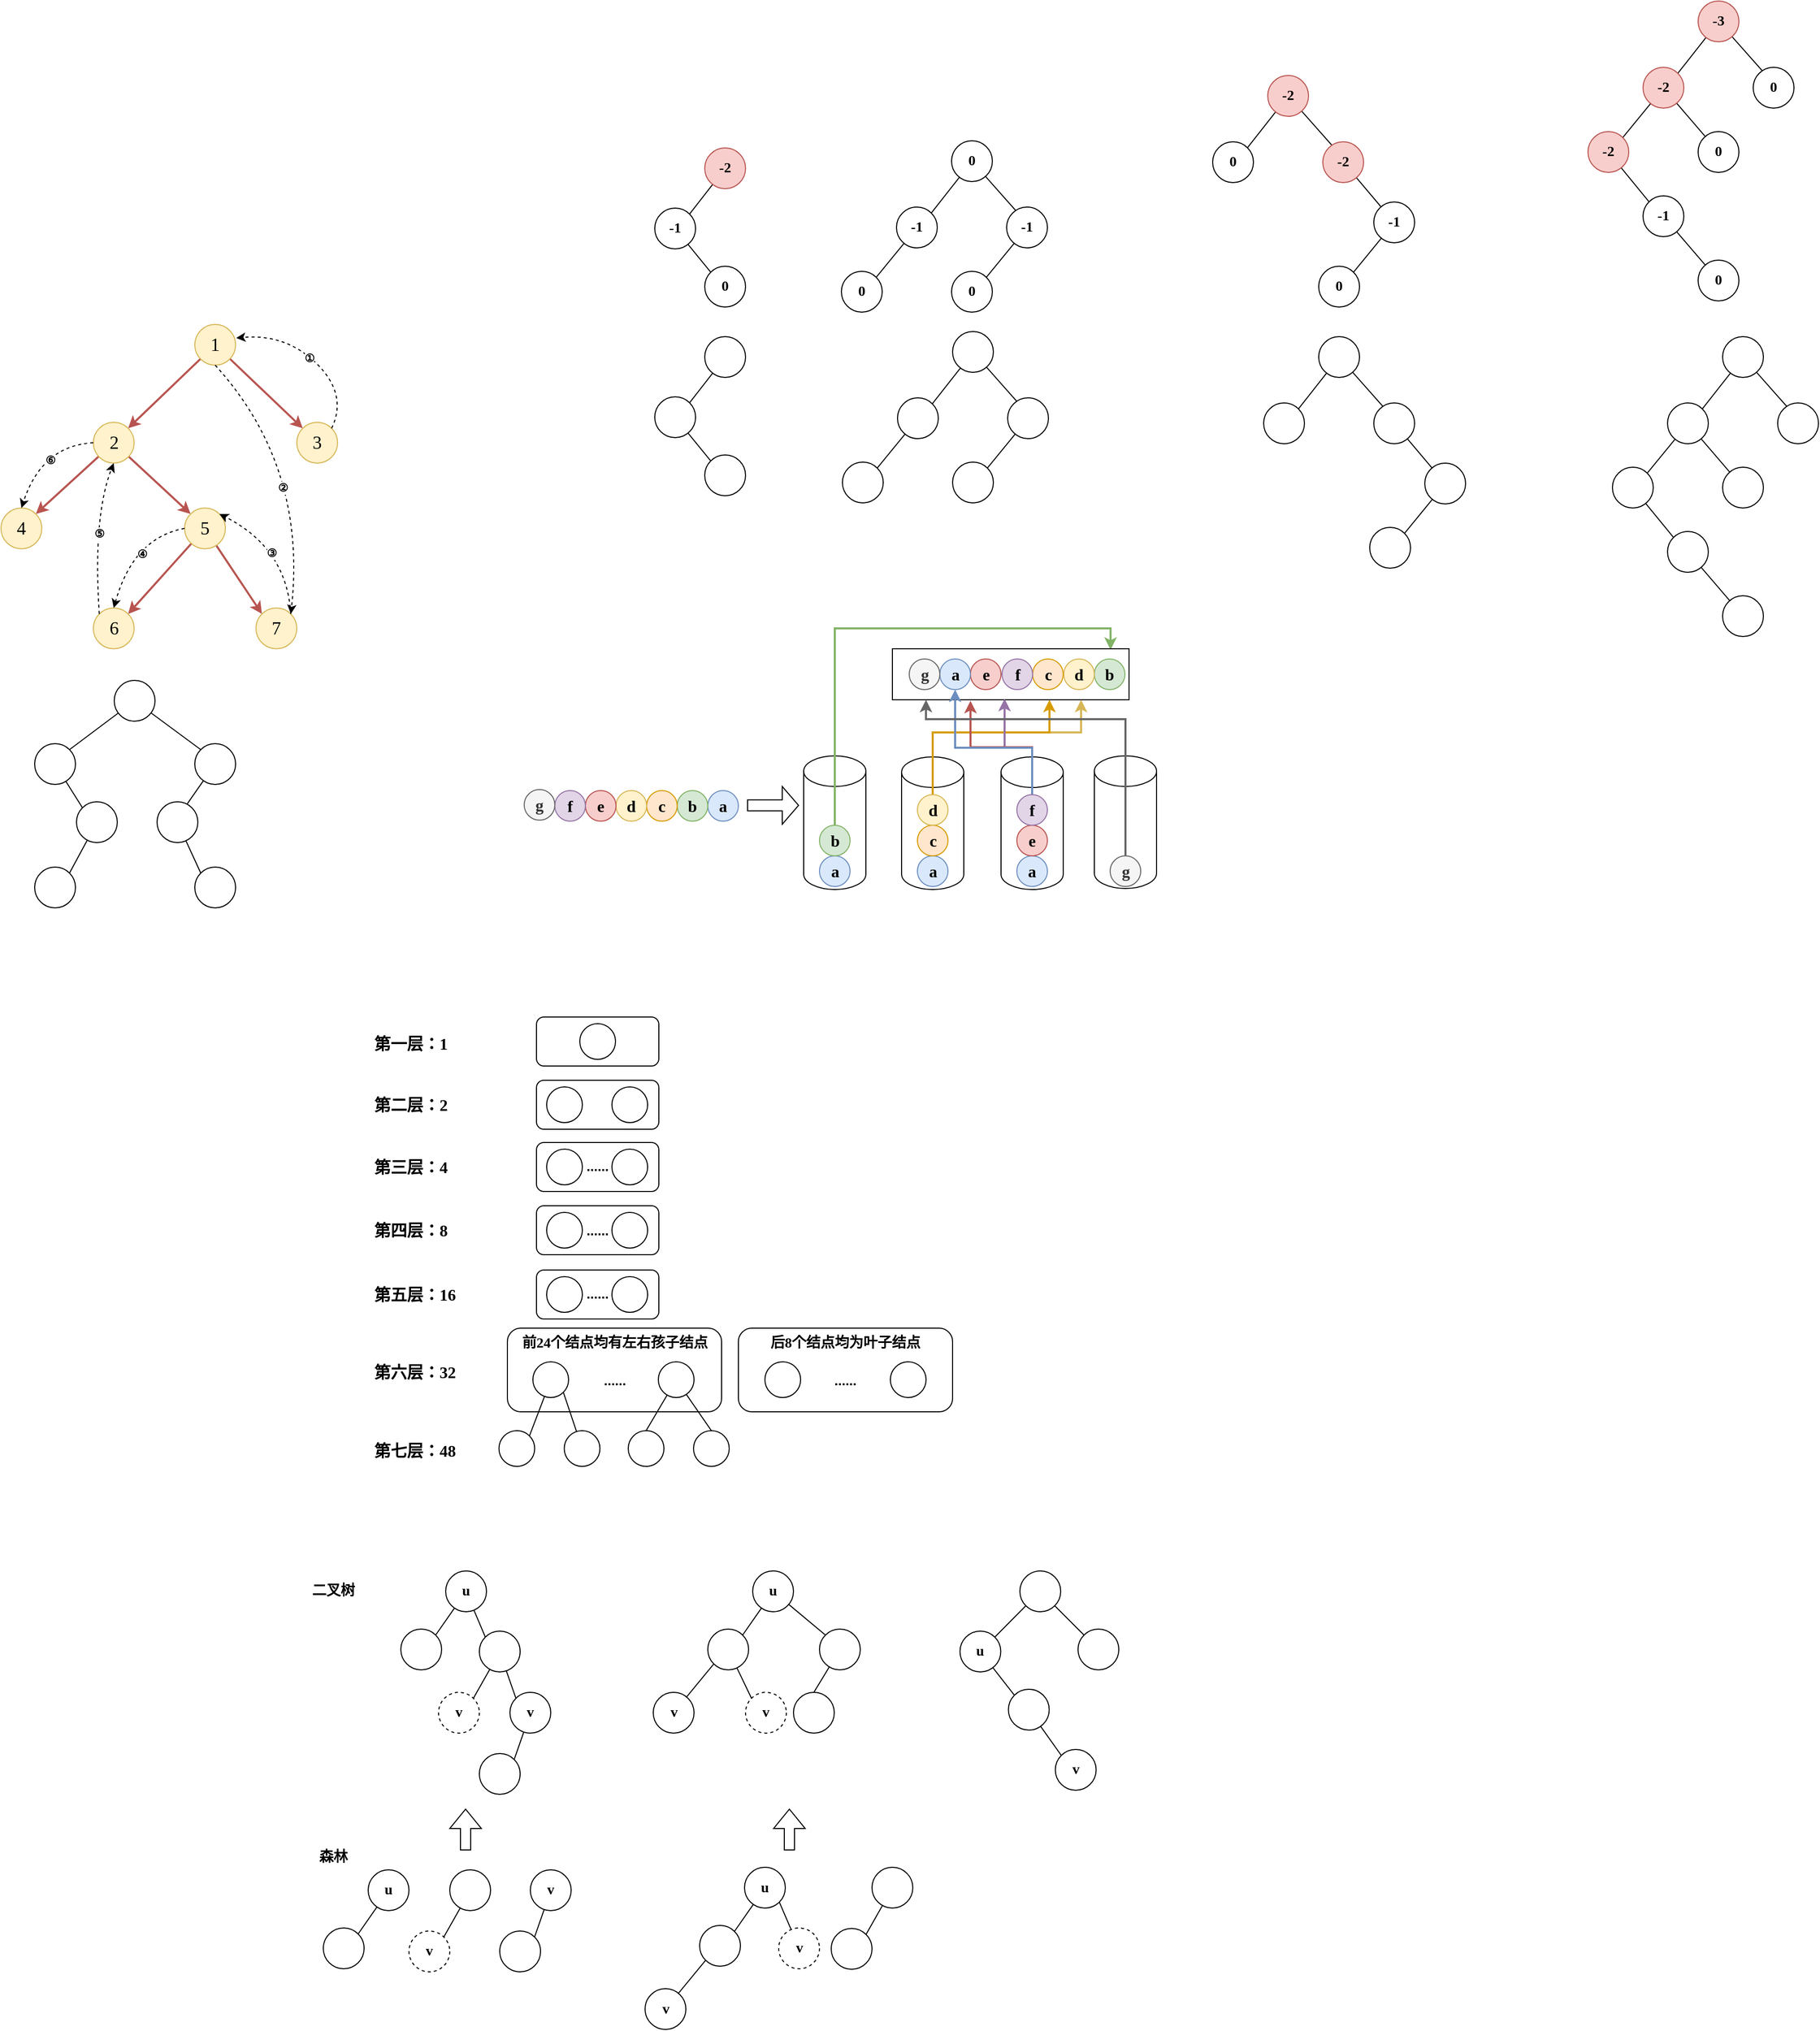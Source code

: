 <mxfile version="21.7.2" type="github">
  <diagram name="第 1 页" id="wzOyLqBRaBhxUj8H1N5F">
    <mxGraphModel dx="1235" dy="871" grid="0" gridSize="10" guides="1" tooltips="1" connect="1" arrows="1" fold="1" page="0" pageScale="1" pageWidth="827" pageHeight="1169" math="0" shadow="0">
      <root>
        <mxCell id="0" />
        <mxCell id="1" parent="0" />
        <mxCell id="YMhbXSiSFB9uJHx7K9CS-125" value="&lt;b&gt;&lt;font style=&quot;font-size: 14px;&quot; face=&quot;宋体&quot;&gt;后8个结点均为叶子结点&lt;/font&gt;&lt;/b&gt;" style="rounded=1;whiteSpace=wrap;html=1;fontFamily=Helvetica;fontSize=11;fontColor=default;arcSize=16;verticalAlign=top;" vertex="1" parent="1">
          <mxGeometry x="473" y="1105" width="210" height="82" as="geometry" />
        </mxCell>
        <mxCell id="YMhbXSiSFB9uJHx7K9CS-123" value="&lt;b&gt;&lt;font style=&quot;font-size: 14px;&quot; face=&quot;宋体&quot;&gt;前24个结点均有左右孩子结点&lt;/font&gt;&lt;/b&gt;" style="rounded=1;whiteSpace=wrap;html=1;fontFamily=Helvetica;fontSize=11;fontColor=default;arcSize=16;verticalAlign=top;" vertex="1" parent="1">
          <mxGeometry x="246.5" y="1105" width="210" height="82" as="geometry" />
        </mxCell>
        <mxCell id="A7zyZed8wjgDJn2fPI7L-10" style="rounded=0;orthogonalLoop=1;jettySize=auto;html=1;entryX=1;entryY=0;entryDx=0;entryDy=0;fillColor=#f8cecc;strokeColor=#b85450;strokeWidth=2;" parent="1" source="A7zyZed8wjgDJn2fPI7L-1" target="A7zyZed8wjgDJn2fPI7L-2" edge="1">
          <mxGeometry relative="1" as="geometry" />
        </mxCell>
        <mxCell id="A7zyZed8wjgDJn2fPI7L-11" style="rounded=0;orthogonalLoop=1;jettySize=auto;html=1;entryX=0;entryY=0;entryDx=0;entryDy=0;fillColor=#f8cecc;strokeColor=#b85450;strokeWidth=2;" parent="1" source="A7zyZed8wjgDJn2fPI7L-1" target="A7zyZed8wjgDJn2fPI7L-3" edge="1">
          <mxGeometry relative="1" as="geometry" />
        </mxCell>
        <mxCell id="A7zyZed8wjgDJn2fPI7L-1" value="&lt;font style=&quot;font-size: 18px;&quot; face=&quot;Times New Roman&quot;&gt;1&lt;/font&gt;" style="ellipse;whiteSpace=wrap;html=1;aspect=fixed;fillColor=#fff2cc;strokeColor=#d6b656;" parent="1" vertex="1">
          <mxGeometry x="-60" y="121" width="40" height="40" as="geometry" />
        </mxCell>
        <mxCell id="A7zyZed8wjgDJn2fPI7L-12" style="rounded=0;orthogonalLoop=1;jettySize=auto;html=1;entryX=1;entryY=0;entryDx=0;entryDy=0;fillColor=#f8cecc;strokeColor=#b85450;strokeWidth=2;" parent="1" source="A7zyZed8wjgDJn2fPI7L-2" target="A7zyZed8wjgDJn2fPI7L-4" edge="1">
          <mxGeometry relative="1" as="geometry" />
        </mxCell>
        <mxCell id="A7zyZed8wjgDJn2fPI7L-13" style="edgeStyle=none;shape=connector;rounded=0;orthogonalLoop=1;jettySize=auto;html=1;entryX=0;entryY=0;entryDx=0;entryDy=0;labelBackgroundColor=default;strokeColor=#b85450;fontFamily=Helvetica;fontSize=11;fontColor=default;endArrow=classic;fillColor=#f8cecc;strokeWidth=2;" parent="1" source="A7zyZed8wjgDJn2fPI7L-2" target="A7zyZed8wjgDJn2fPI7L-5" edge="1">
          <mxGeometry relative="1" as="geometry" />
        </mxCell>
        <mxCell id="A7zyZed8wjgDJn2fPI7L-2" value="&lt;font style=&quot;font-size: 18px;&quot; face=&quot;Times New Roman&quot;&gt;2&lt;/font&gt;" style="ellipse;whiteSpace=wrap;html=1;aspect=fixed;fillColor=#fff2cc;strokeColor=#d6b656;" parent="1" vertex="1">
          <mxGeometry x="-159.5" y="217" width="40" height="40" as="geometry" />
        </mxCell>
        <mxCell id="A7zyZed8wjgDJn2fPI7L-3" value="&lt;font style=&quot;font-size: 18px;&quot; face=&quot;Times New Roman&quot;&gt;3&lt;/font&gt;" style="ellipse;whiteSpace=wrap;html=1;aspect=fixed;fillColor=#fff2cc;strokeColor=#d6b656;" parent="1" vertex="1">
          <mxGeometry x="40" y="217" width="40" height="40" as="geometry" />
        </mxCell>
        <mxCell id="A7zyZed8wjgDJn2fPI7L-4" value="&lt;font style=&quot;font-size: 18px;&quot; face=&quot;Times New Roman&quot;&gt;4&lt;/font&gt;" style="ellipse;whiteSpace=wrap;html=1;aspect=fixed;fillColor=#fff2cc;strokeColor=#d6b656;" parent="1" vertex="1">
          <mxGeometry x="-250" y="301" width="40" height="40" as="geometry" />
        </mxCell>
        <mxCell id="A7zyZed8wjgDJn2fPI7L-14" style="edgeStyle=none;shape=connector;rounded=0;orthogonalLoop=1;jettySize=auto;html=1;entryX=1;entryY=0;entryDx=0;entryDy=0;labelBackgroundColor=default;strokeColor=#b85450;fontFamily=Helvetica;fontSize=11;fontColor=default;endArrow=classic;fillColor=#f8cecc;strokeWidth=2;" parent="1" source="A7zyZed8wjgDJn2fPI7L-5" target="A7zyZed8wjgDJn2fPI7L-6" edge="1">
          <mxGeometry relative="1" as="geometry" />
        </mxCell>
        <mxCell id="A7zyZed8wjgDJn2fPI7L-15" style="edgeStyle=none;shape=connector;rounded=0;orthogonalLoop=1;jettySize=auto;html=1;entryX=0;entryY=0;entryDx=0;entryDy=0;labelBackgroundColor=default;strokeColor=#b85450;fontFamily=Helvetica;fontSize=11;fontColor=default;endArrow=classic;fillColor=#f8cecc;strokeWidth=2;" parent="1" source="A7zyZed8wjgDJn2fPI7L-5" target="A7zyZed8wjgDJn2fPI7L-7" edge="1">
          <mxGeometry relative="1" as="geometry" />
        </mxCell>
        <mxCell id="A7zyZed8wjgDJn2fPI7L-5" value="&lt;font style=&quot;font-size: 18px;&quot; face=&quot;Times New Roman&quot;&gt;5&lt;/font&gt;" style="ellipse;whiteSpace=wrap;html=1;aspect=fixed;fillColor=#fff2cc;strokeColor=#d6b656;" parent="1" vertex="1">
          <mxGeometry x="-70" y="301" width="40" height="40" as="geometry" />
        </mxCell>
        <mxCell id="A7zyZed8wjgDJn2fPI7L-6" value="&lt;font style=&quot;font-size: 18px;&quot; face=&quot;Times New Roman&quot;&gt;6&lt;/font&gt;" style="ellipse;whiteSpace=wrap;html=1;aspect=fixed;fillColor=#fff2cc;strokeColor=#d6b656;" parent="1" vertex="1">
          <mxGeometry x="-159.5" y="399" width="40" height="40" as="geometry" />
        </mxCell>
        <mxCell id="A7zyZed8wjgDJn2fPI7L-7" value="&lt;font style=&quot;font-size: 18px;&quot; face=&quot;Times New Roman&quot;&gt;7&lt;/font&gt;" style="ellipse;whiteSpace=wrap;html=1;aspect=fixed;fillColor=#fff2cc;strokeColor=#d6b656;" parent="1" vertex="1">
          <mxGeometry y="399" width="40" height="40" as="geometry" />
        </mxCell>
        <mxCell id="A7zyZed8wjgDJn2fPI7L-21" style="edgeStyle=none;shape=connector;rounded=0;orthogonalLoop=1;jettySize=auto;html=1;entryX=1;entryY=0;entryDx=0;entryDy=0;labelBackgroundColor=default;strokeColor=default;fontFamily=Helvetica;fontSize=11;fontColor=default;endArrow=none;endFill=0;" parent="1" source="A7zyZed8wjgDJn2fPI7L-16" target="A7zyZed8wjgDJn2fPI7L-19" edge="1">
          <mxGeometry relative="1" as="geometry" />
        </mxCell>
        <mxCell id="A7zyZed8wjgDJn2fPI7L-16" value="" style="ellipse;whiteSpace=wrap;html=1;aspect=fixed;" parent="1" vertex="1">
          <mxGeometry x="440" y="133" width="40" height="40" as="geometry" />
        </mxCell>
        <mxCell id="A7zyZed8wjgDJn2fPI7L-22" style="edgeStyle=none;shape=connector;rounded=0;orthogonalLoop=1;jettySize=auto;html=1;entryX=0;entryY=0;entryDx=0;entryDy=0;labelBackgroundColor=default;strokeColor=default;fontFamily=Helvetica;fontSize=11;fontColor=default;endArrow=none;endFill=0;" parent="1" source="A7zyZed8wjgDJn2fPI7L-19" target="A7zyZed8wjgDJn2fPI7L-20" edge="1">
          <mxGeometry relative="1" as="geometry" />
        </mxCell>
        <mxCell id="A7zyZed8wjgDJn2fPI7L-19" value="" style="ellipse;whiteSpace=wrap;html=1;aspect=fixed;" parent="1" vertex="1">
          <mxGeometry x="391" y="192" width="40" height="40" as="geometry" />
        </mxCell>
        <mxCell id="A7zyZed8wjgDJn2fPI7L-20" value="" style="ellipse;whiteSpace=wrap;html=1;aspect=fixed;" parent="1" vertex="1">
          <mxGeometry x="440" y="249" width="40" height="40" as="geometry" />
        </mxCell>
        <mxCell id="A7zyZed8wjgDJn2fPI7L-26" style="edgeStyle=none;shape=connector;rounded=0;orthogonalLoop=1;jettySize=auto;html=1;entryX=1;entryY=0;entryDx=0;entryDy=0;labelBackgroundColor=default;strokeColor=default;fontFamily=Helvetica;fontSize=11;fontColor=default;endArrow=none;endFill=0;" parent="1" source="A7zyZed8wjgDJn2fPI7L-23" target="A7zyZed8wjgDJn2fPI7L-24" edge="1">
          <mxGeometry relative="1" as="geometry" />
        </mxCell>
        <mxCell id="A7zyZed8wjgDJn2fPI7L-31" style="edgeStyle=none;shape=connector;rounded=0;orthogonalLoop=1;jettySize=auto;html=1;entryX=0.325;entryY=0.2;entryDx=0;entryDy=0;entryPerimeter=0;labelBackgroundColor=default;strokeColor=default;fontFamily=Helvetica;fontSize=11;fontColor=default;endArrow=none;endFill=0;" parent="1" source="A7zyZed8wjgDJn2fPI7L-23" target="A7zyZed8wjgDJn2fPI7L-29" edge="1">
          <mxGeometry relative="1" as="geometry" />
        </mxCell>
        <mxCell id="A7zyZed8wjgDJn2fPI7L-23" value="" style="ellipse;whiteSpace=wrap;html=1;aspect=fixed;" parent="1" vertex="1">
          <mxGeometry x="683" y="128" width="40" height="40" as="geometry" />
        </mxCell>
        <mxCell id="A7zyZed8wjgDJn2fPI7L-27" style="edgeStyle=none;shape=connector;rounded=0;orthogonalLoop=1;jettySize=auto;html=1;entryX=1;entryY=0;entryDx=0;entryDy=0;labelBackgroundColor=default;strokeColor=default;fontFamily=Helvetica;fontSize=11;fontColor=default;endArrow=none;endFill=0;" parent="1" source="A7zyZed8wjgDJn2fPI7L-24" target="A7zyZed8wjgDJn2fPI7L-25" edge="1">
          <mxGeometry relative="1" as="geometry" />
        </mxCell>
        <mxCell id="A7zyZed8wjgDJn2fPI7L-24" value="" style="ellipse;whiteSpace=wrap;html=1;aspect=fixed;" parent="1" vertex="1">
          <mxGeometry x="629" y="193" width="40" height="40" as="geometry" />
        </mxCell>
        <mxCell id="A7zyZed8wjgDJn2fPI7L-25" value="" style="ellipse;whiteSpace=wrap;html=1;aspect=fixed;" parent="1" vertex="1">
          <mxGeometry x="575" y="256" width="40" height="40" as="geometry" />
        </mxCell>
        <mxCell id="A7zyZed8wjgDJn2fPI7L-28" style="edgeStyle=none;shape=connector;rounded=0;orthogonalLoop=1;jettySize=auto;html=1;entryX=1;entryY=0;entryDx=0;entryDy=0;labelBackgroundColor=default;strokeColor=default;fontFamily=Helvetica;fontSize=11;fontColor=default;endArrow=none;endFill=0;" parent="1" source="A7zyZed8wjgDJn2fPI7L-29" target="A7zyZed8wjgDJn2fPI7L-30" edge="1">
          <mxGeometry relative="1" as="geometry" />
        </mxCell>
        <mxCell id="A7zyZed8wjgDJn2fPI7L-29" value="" style="ellipse;whiteSpace=wrap;html=1;aspect=fixed;" parent="1" vertex="1">
          <mxGeometry x="737" y="193" width="40" height="40" as="geometry" />
        </mxCell>
        <mxCell id="A7zyZed8wjgDJn2fPI7L-30" value="" style="ellipse;whiteSpace=wrap;html=1;aspect=fixed;" parent="1" vertex="1">
          <mxGeometry x="683" y="256" width="40" height="40" as="geometry" />
        </mxCell>
        <mxCell id="A7zyZed8wjgDJn2fPI7L-32" style="edgeStyle=none;shape=connector;rounded=0;orthogonalLoop=1;jettySize=auto;html=1;entryX=1;entryY=0;entryDx=0;entryDy=0;labelBackgroundColor=default;strokeColor=default;fontFamily=Helvetica;fontSize=11;fontColor=default;endArrow=none;endFill=0;" parent="1" source="A7zyZed8wjgDJn2fPI7L-34" target="A7zyZed8wjgDJn2fPI7L-35" edge="1">
          <mxGeometry relative="1" as="geometry" />
        </mxCell>
        <mxCell id="A7zyZed8wjgDJn2fPI7L-33" style="edgeStyle=none;shape=connector;rounded=0;orthogonalLoop=1;jettySize=auto;html=1;entryX=0.325;entryY=0.2;entryDx=0;entryDy=0;entryPerimeter=0;labelBackgroundColor=default;strokeColor=default;fontFamily=Helvetica;fontSize=11;fontColor=default;endArrow=none;endFill=0;" parent="1" source="A7zyZed8wjgDJn2fPI7L-34" target="A7zyZed8wjgDJn2fPI7L-36" edge="1">
          <mxGeometry relative="1" as="geometry" />
        </mxCell>
        <mxCell id="A7zyZed8wjgDJn2fPI7L-34" value="" style="ellipse;whiteSpace=wrap;html=1;aspect=fixed;" parent="1" vertex="1">
          <mxGeometry x="1042" y="133" width="40" height="40" as="geometry" />
        </mxCell>
        <mxCell id="A7zyZed8wjgDJn2fPI7L-35" value="" style="ellipse;whiteSpace=wrap;html=1;aspect=fixed;" parent="1" vertex="1">
          <mxGeometry x="988" y="198" width="40" height="40" as="geometry" />
        </mxCell>
        <mxCell id="A7zyZed8wjgDJn2fPI7L-40" style="edgeStyle=none;shape=connector;rounded=0;orthogonalLoop=1;jettySize=auto;html=1;labelBackgroundColor=default;strokeColor=default;fontFamily=Helvetica;fontSize=11;fontColor=default;endArrow=none;endFill=0;" parent="1" source="A7zyZed8wjgDJn2fPI7L-36" target="A7zyZed8wjgDJn2fPI7L-38" edge="1">
          <mxGeometry relative="1" as="geometry" />
        </mxCell>
        <mxCell id="A7zyZed8wjgDJn2fPI7L-36" value="" style="ellipse;whiteSpace=wrap;html=1;aspect=fixed;" parent="1" vertex="1">
          <mxGeometry x="1096" y="198" width="40" height="40" as="geometry" />
        </mxCell>
        <mxCell id="A7zyZed8wjgDJn2fPI7L-37" style="edgeStyle=none;shape=connector;rounded=0;orthogonalLoop=1;jettySize=auto;html=1;entryX=1;entryY=0;entryDx=0;entryDy=0;labelBackgroundColor=default;strokeColor=default;fontFamily=Helvetica;fontSize=11;fontColor=default;endArrow=none;endFill=0;" parent="1" source="A7zyZed8wjgDJn2fPI7L-38" target="A7zyZed8wjgDJn2fPI7L-39" edge="1">
          <mxGeometry relative="1" as="geometry" />
        </mxCell>
        <mxCell id="A7zyZed8wjgDJn2fPI7L-38" value="" style="ellipse;whiteSpace=wrap;html=1;aspect=fixed;" parent="1" vertex="1">
          <mxGeometry x="1146" y="257" width="40" height="40" as="geometry" />
        </mxCell>
        <mxCell id="A7zyZed8wjgDJn2fPI7L-39" value="" style="ellipse;whiteSpace=wrap;html=1;aspect=fixed;" parent="1" vertex="1">
          <mxGeometry x="1092" y="320" width="40" height="40" as="geometry" />
        </mxCell>
        <mxCell id="A7zyZed8wjgDJn2fPI7L-41" style="edgeStyle=none;shape=connector;rounded=0;orthogonalLoop=1;jettySize=auto;html=1;entryX=1;entryY=0;entryDx=0;entryDy=0;labelBackgroundColor=default;strokeColor=default;fontFamily=Helvetica;fontSize=11;fontColor=default;endArrow=none;endFill=0;" parent="1" source="A7zyZed8wjgDJn2fPI7L-43" target="A7zyZed8wjgDJn2fPI7L-45" edge="1">
          <mxGeometry relative="1" as="geometry" />
        </mxCell>
        <mxCell id="A7zyZed8wjgDJn2fPI7L-42" style="edgeStyle=none;shape=connector;rounded=0;orthogonalLoop=1;jettySize=auto;html=1;entryX=0.325;entryY=0.2;entryDx=0;entryDy=0;entryPerimeter=0;labelBackgroundColor=default;strokeColor=default;fontFamily=Helvetica;fontSize=11;fontColor=default;endArrow=none;endFill=0;" parent="1" source="A7zyZed8wjgDJn2fPI7L-43" target="A7zyZed8wjgDJn2fPI7L-48" edge="1">
          <mxGeometry relative="1" as="geometry" />
        </mxCell>
        <mxCell id="A7zyZed8wjgDJn2fPI7L-43" value="" style="ellipse;whiteSpace=wrap;html=1;aspect=fixed;" parent="1" vertex="1">
          <mxGeometry x="1438" y="133" width="40" height="40" as="geometry" />
        </mxCell>
        <mxCell id="A7zyZed8wjgDJn2fPI7L-44" style="edgeStyle=none;shape=connector;rounded=0;orthogonalLoop=1;jettySize=auto;html=1;entryX=1;entryY=0;entryDx=0;entryDy=0;labelBackgroundColor=default;strokeColor=default;fontFamily=Helvetica;fontSize=11;fontColor=default;endArrow=none;endFill=0;" parent="1" source="A7zyZed8wjgDJn2fPI7L-45" target="A7zyZed8wjgDJn2fPI7L-46" edge="1">
          <mxGeometry relative="1" as="geometry" />
        </mxCell>
        <mxCell id="A7zyZed8wjgDJn2fPI7L-51" style="edgeStyle=none;shape=connector;rounded=0;orthogonalLoop=1;jettySize=auto;html=1;labelBackgroundColor=default;strokeColor=default;fontFamily=Helvetica;fontSize=11;fontColor=default;endArrow=none;endFill=0;" parent="1" source="A7zyZed8wjgDJn2fPI7L-45" target="A7zyZed8wjgDJn2fPI7L-50" edge="1">
          <mxGeometry relative="1" as="geometry" />
        </mxCell>
        <mxCell id="A7zyZed8wjgDJn2fPI7L-45" value="" style="ellipse;whiteSpace=wrap;html=1;aspect=fixed;" parent="1" vertex="1">
          <mxGeometry x="1384" y="198" width="40" height="40" as="geometry" />
        </mxCell>
        <mxCell id="A7zyZed8wjgDJn2fPI7L-55" style="edgeStyle=none;shape=connector;rounded=0;orthogonalLoop=1;jettySize=auto;html=1;entryX=0;entryY=0;entryDx=0;entryDy=0;labelBackgroundColor=default;strokeColor=default;fontFamily=Helvetica;fontSize=11;fontColor=default;endArrow=none;endFill=0;" parent="1" source="A7zyZed8wjgDJn2fPI7L-46" target="A7zyZed8wjgDJn2fPI7L-53" edge="1">
          <mxGeometry relative="1" as="geometry" />
        </mxCell>
        <mxCell id="A7zyZed8wjgDJn2fPI7L-46" value="" style="ellipse;whiteSpace=wrap;html=1;aspect=fixed;" parent="1" vertex="1">
          <mxGeometry x="1330" y="261" width="40" height="40" as="geometry" />
        </mxCell>
        <mxCell id="A7zyZed8wjgDJn2fPI7L-48" value="" style="ellipse;whiteSpace=wrap;html=1;aspect=fixed;" parent="1" vertex="1">
          <mxGeometry x="1492" y="198" width="40" height="40" as="geometry" />
        </mxCell>
        <mxCell id="A7zyZed8wjgDJn2fPI7L-50" value="" style="ellipse;whiteSpace=wrap;html=1;aspect=fixed;" parent="1" vertex="1">
          <mxGeometry x="1438" y="261" width="40" height="40" as="geometry" />
        </mxCell>
        <mxCell id="A7zyZed8wjgDJn2fPI7L-52" style="edgeStyle=none;shape=connector;rounded=0;orthogonalLoop=1;jettySize=auto;html=1;labelBackgroundColor=default;strokeColor=default;fontFamily=Helvetica;fontSize=11;fontColor=default;endArrow=none;endFill=0;" parent="1" source="A7zyZed8wjgDJn2fPI7L-53" target="A7zyZed8wjgDJn2fPI7L-54" edge="1">
          <mxGeometry relative="1" as="geometry" />
        </mxCell>
        <mxCell id="A7zyZed8wjgDJn2fPI7L-53" value="" style="ellipse;whiteSpace=wrap;html=1;aspect=fixed;" parent="1" vertex="1">
          <mxGeometry x="1384" y="324" width="40" height="40" as="geometry" />
        </mxCell>
        <mxCell id="A7zyZed8wjgDJn2fPI7L-54" value="" style="ellipse;whiteSpace=wrap;html=1;aspect=fixed;" parent="1" vertex="1">
          <mxGeometry x="1438" y="387" width="40" height="40" as="geometry" />
        </mxCell>
        <mxCell id="qOB6kxdGH2xCEJ3bVtiJ-1" value="" style="shape=cylinder3;whiteSpace=wrap;html=1;boundedLbl=1;backgroundOutline=1;size=15;" parent="1" vertex="1">
          <mxGeometry x="537" y="544" width="61" height="131" as="geometry" />
        </mxCell>
        <mxCell id="qOB6kxdGH2xCEJ3bVtiJ-3" value="&lt;b&gt;&lt;font style=&quot;font-size: 16px;&quot; face=&quot;Times New Roman&quot;&gt;a&lt;/font&gt;&lt;/b&gt;" style="ellipse;whiteSpace=wrap;html=1;aspect=fixed;fillColor=#dae8fc;strokeColor=#6c8ebf;" parent="1" vertex="1">
          <mxGeometry x="443" y="578" width="30" height="30" as="geometry" />
        </mxCell>
        <mxCell id="qOB6kxdGH2xCEJ3bVtiJ-4" value="&lt;b&gt;&lt;font style=&quot;font-size: 16px;&quot; face=&quot;Times New Roman&quot;&gt;b&lt;/font&gt;&lt;/b&gt;" style="ellipse;whiteSpace=wrap;html=1;aspect=fixed;fillColor=#d5e8d4;strokeColor=#82b366;" parent="1" vertex="1">
          <mxGeometry x="413" y="578" width="30" height="30" as="geometry" />
        </mxCell>
        <mxCell id="qOB6kxdGH2xCEJ3bVtiJ-5" value="&lt;b&gt;&lt;font style=&quot;font-size: 16px;&quot; face=&quot;Times New Roman&quot;&gt;c&lt;/font&gt;&lt;/b&gt;" style="ellipse;whiteSpace=wrap;html=1;aspect=fixed;fillColor=#ffe6cc;strokeColor=#d79b00;" parent="1" vertex="1">
          <mxGeometry x="383" y="578" width="30" height="30" as="geometry" />
        </mxCell>
        <mxCell id="qOB6kxdGH2xCEJ3bVtiJ-6" value="&lt;b&gt;&lt;font style=&quot;font-size: 16px;&quot; face=&quot;Times New Roman&quot;&gt;d&lt;/font&gt;&lt;/b&gt;" style="ellipse;whiteSpace=wrap;html=1;aspect=fixed;fillColor=#fff2cc;strokeColor=#d6b656;" parent="1" vertex="1">
          <mxGeometry x="353" y="578" width="30" height="30" as="geometry" />
        </mxCell>
        <mxCell id="qOB6kxdGH2xCEJ3bVtiJ-7" value="&lt;b&gt;&lt;font style=&quot;font-size: 16px;&quot; face=&quot;Times New Roman&quot;&gt;e&lt;/font&gt;&lt;/b&gt;" style="ellipse;whiteSpace=wrap;html=1;aspect=fixed;fillColor=#f8cecc;strokeColor=#b85450;" parent="1" vertex="1">
          <mxGeometry x="323" y="578" width="30" height="30" as="geometry" />
        </mxCell>
        <mxCell id="qOB6kxdGH2xCEJ3bVtiJ-8" value="&lt;b&gt;&lt;font style=&quot;font-size: 16px;&quot; face=&quot;Times New Roman&quot;&gt;f&lt;/font&gt;&lt;/b&gt;" style="ellipse;whiteSpace=wrap;html=1;aspect=fixed;fillColor=#e1d5e7;strokeColor=#9673a6;" parent="1" vertex="1">
          <mxGeometry x="293" y="578" width="30" height="30" as="geometry" />
        </mxCell>
        <mxCell id="qOB6kxdGH2xCEJ3bVtiJ-9" value="&lt;b&gt;&lt;font style=&quot;font-size: 16px;&quot; face=&quot;Times New Roman&quot;&gt;g&lt;/font&gt;&lt;/b&gt;" style="ellipse;whiteSpace=wrap;html=1;aspect=fixed;fillColor=#f5f5f5;fontColor=#333333;strokeColor=#666666;" parent="1" vertex="1">
          <mxGeometry x="263" y="577" width="30" height="30" as="geometry" />
        </mxCell>
        <mxCell id="qOB6kxdGH2xCEJ3bVtiJ-10" value="" style="html=1;shadow=0;dashed=0;align=center;verticalAlign=middle;shape=mxgraph.arrows2.arrow;dy=0.71;dx=16;notch=0;" parent="1" vertex="1">
          <mxGeometry x="482" y="574" width="50" height="37" as="geometry" />
        </mxCell>
        <mxCell id="qOB6kxdGH2xCEJ3bVtiJ-11" value="&lt;b&gt;&lt;font style=&quot;font-size: 16px;&quot; face=&quot;Times New Roman&quot;&gt;a&lt;/font&gt;&lt;/b&gt;" style="ellipse;whiteSpace=wrap;html=1;aspect=fixed;fillColor=#dae8fc;strokeColor=#6c8ebf;" parent="1" vertex="1">
          <mxGeometry x="552.5" y="642" width="30" height="30" as="geometry" />
        </mxCell>
        <mxCell id="qOB6kxdGH2xCEJ3bVtiJ-48" style="edgeStyle=orthogonalEdgeStyle;rounded=0;orthogonalLoop=1;jettySize=auto;html=1;entryX=0.922;entryY=0.02;entryDx=0;entryDy=0;entryPerimeter=0;fillColor=#d5e8d4;strokeColor=#82b366;strokeWidth=2;" parent="1" source="qOB6kxdGH2xCEJ3bVtiJ-12" target="qOB6kxdGH2xCEJ3bVtiJ-14" edge="1">
          <mxGeometry relative="1" as="geometry">
            <Array as="points">
              <mxPoint x="568" y="419" />
              <mxPoint x="838" y="419" />
            </Array>
          </mxGeometry>
        </mxCell>
        <mxCell id="qOB6kxdGH2xCEJ3bVtiJ-12" value="&lt;b&gt;&lt;font style=&quot;font-size: 16px;&quot; face=&quot;Times New Roman&quot;&gt;b&lt;/font&gt;&lt;/b&gt;" style="ellipse;whiteSpace=wrap;html=1;aspect=fixed;fillColor=#d5e8d4;strokeColor=#82b366;" parent="1" vertex="1">
          <mxGeometry x="552.5" y="612" width="30" height="30" as="geometry" />
        </mxCell>
        <mxCell id="qOB6kxdGH2xCEJ3bVtiJ-14" value="" style="rounded=0;whiteSpace=wrap;html=1;" parent="1" vertex="1">
          <mxGeometry x="624" y="439" width="232" height="50" as="geometry" />
        </mxCell>
        <mxCell id="qOB6kxdGH2xCEJ3bVtiJ-15" value="&lt;b&gt;&lt;font style=&quot;font-size: 16px;&quot; face=&quot;Times New Roman&quot;&gt;b&lt;/font&gt;&lt;/b&gt;" style="ellipse;whiteSpace=wrap;html=1;aspect=fixed;fillColor=#d5e8d4;strokeColor=#82b366;" parent="1" vertex="1">
          <mxGeometry x="822" y="449" width="30" height="30" as="geometry" />
        </mxCell>
        <mxCell id="qOB6kxdGH2xCEJ3bVtiJ-19" value="" style="shape=cylinder3;whiteSpace=wrap;html=1;boundedLbl=1;backgroundOutline=1;size=15;" parent="1" vertex="1">
          <mxGeometry x="633" y="545" width="61" height="130" as="geometry" />
        </mxCell>
        <mxCell id="qOB6kxdGH2xCEJ3bVtiJ-20" value="&lt;b&gt;&lt;font style=&quot;font-size: 16px;&quot; face=&quot;Times New Roman&quot;&gt;a&lt;/font&gt;&lt;/b&gt;" style="ellipse;whiteSpace=wrap;html=1;aspect=fixed;fillColor=#dae8fc;strokeColor=#6c8ebf;" parent="1" vertex="1">
          <mxGeometry x="648.5" y="642" width="30" height="30" as="geometry" />
        </mxCell>
        <mxCell id="qOB6kxdGH2xCEJ3bVtiJ-22" value="&lt;b&gt;&lt;font style=&quot;font-size: 16px;&quot; face=&quot;Times New Roman&quot;&gt;c&lt;/font&gt;&lt;/b&gt;" style="ellipse;whiteSpace=wrap;html=1;aspect=fixed;fillColor=#ffe6cc;strokeColor=#d79b00;" parent="1" vertex="1">
          <mxGeometry x="648.5" y="612" width="30" height="30" as="geometry" />
        </mxCell>
        <mxCell id="qOB6kxdGH2xCEJ3bVtiJ-25" style="edgeStyle=orthogonalEdgeStyle;rounded=0;orthogonalLoop=1;jettySize=auto;html=1;fillColor=#fff2cc;strokeColor=#d6b656;strokeWidth=2;" parent="1" source="qOB6kxdGH2xCEJ3bVtiJ-23" target="qOB6kxdGH2xCEJ3bVtiJ-14" edge="1">
          <mxGeometry relative="1" as="geometry">
            <mxPoint x="808.5" y="515" as="targetPoint" />
            <Array as="points">
              <mxPoint x="664" y="521" />
              <mxPoint x="809" y="521" />
            </Array>
          </mxGeometry>
        </mxCell>
        <mxCell id="qOB6kxdGH2xCEJ3bVtiJ-31" style="edgeStyle=orthogonalEdgeStyle;rounded=0;orthogonalLoop=1;jettySize=auto;html=1;fillColor=#ffe6cc;strokeColor=#d79b00;strokeWidth=2;" parent="1" source="qOB6kxdGH2xCEJ3bVtiJ-23" target="qOB6kxdGH2xCEJ3bVtiJ-14" edge="1">
          <mxGeometry relative="1" as="geometry">
            <mxPoint x="777.91" y="513" as="targetPoint" />
            <Array as="points">
              <mxPoint x="664" y="521" />
              <mxPoint x="778" y="521" />
            </Array>
          </mxGeometry>
        </mxCell>
        <mxCell id="qOB6kxdGH2xCEJ3bVtiJ-23" value="&lt;b&gt;&lt;font style=&quot;font-size: 16px;&quot; face=&quot;Times New Roman&quot;&gt;d&lt;/font&gt;&lt;/b&gt;" style="ellipse;whiteSpace=wrap;html=1;aspect=fixed;fillColor=#fff2cc;strokeColor=#d6b656;" parent="1" vertex="1">
          <mxGeometry x="648.5" y="582" width="30" height="30" as="geometry" />
        </mxCell>
        <mxCell id="qOB6kxdGH2xCEJ3bVtiJ-24" value="&lt;b&gt;&lt;font style=&quot;font-size: 16px;&quot; face=&quot;Times New Roman&quot;&gt;d&lt;/font&gt;&lt;/b&gt;" style="ellipse;whiteSpace=wrap;html=1;aspect=fixed;fillColor=#fff2cc;strokeColor=#d6b656;" parent="1" vertex="1">
          <mxGeometry x="792" y="449" width="30" height="30" as="geometry" />
        </mxCell>
        <mxCell id="qOB6kxdGH2xCEJ3bVtiJ-26" value="" style="shape=cylinder3;whiteSpace=wrap;html=1;boundedLbl=1;backgroundOutline=1;size=15;" parent="1" vertex="1">
          <mxGeometry x="730.5" y="545" width="61" height="130" as="geometry" />
        </mxCell>
        <mxCell id="qOB6kxdGH2xCEJ3bVtiJ-27" value="&lt;b&gt;&lt;font style=&quot;font-size: 16px;&quot; face=&quot;Times New Roman&quot;&gt;a&lt;/font&gt;&lt;/b&gt;" style="ellipse;whiteSpace=wrap;html=1;aspect=fixed;fillColor=#dae8fc;strokeColor=#6c8ebf;" parent="1" vertex="1">
          <mxGeometry x="746" y="642" width="30" height="30" as="geometry" />
        </mxCell>
        <mxCell id="qOB6kxdGH2xCEJ3bVtiJ-30" value="&lt;b&gt;&lt;font style=&quot;font-size: 16px;&quot; face=&quot;Times New Roman&quot;&gt;c&lt;/font&gt;&lt;/b&gt;" style="ellipse;whiteSpace=wrap;html=1;aspect=fixed;fillColor=#ffe6cc;strokeColor=#d79b00;" parent="1" vertex="1">
          <mxGeometry x="761.5" y="449" width="30" height="30" as="geometry" />
        </mxCell>
        <mxCell id="qOB6kxdGH2xCEJ3bVtiJ-32" value="&lt;b&gt;&lt;font style=&quot;font-size: 16px;&quot; face=&quot;Times New Roman&quot;&gt;e&lt;/font&gt;&lt;/b&gt;" style="ellipse;whiteSpace=wrap;html=1;aspect=fixed;fillColor=#f8cecc;strokeColor=#b85450;" parent="1" vertex="1">
          <mxGeometry x="746" y="612" width="30" height="30" as="geometry" />
        </mxCell>
        <mxCell id="qOB6kxdGH2xCEJ3bVtiJ-36" style="edgeStyle=orthogonalEdgeStyle;rounded=0;orthogonalLoop=1;jettySize=auto;html=1;entryX=0.474;entryY=0.98;entryDx=0;entryDy=0;entryPerimeter=0;fillColor=#e1d5e7;strokeColor=#9673a6;strokeWidth=2;" parent="1" source="qOB6kxdGH2xCEJ3bVtiJ-33" target="qOB6kxdGH2xCEJ3bVtiJ-14" edge="1">
          <mxGeometry relative="1" as="geometry">
            <mxPoint x="746.94" y="515" as="targetPoint" />
          </mxGeometry>
        </mxCell>
        <mxCell id="qOB6kxdGH2xCEJ3bVtiJ-37" style="edgeStyle=orthogonalEdgeStyle;rounded=0;orthogonalLoop=1;jettySize=auto;html=1;entryX=0.33;entryY=1.02;entryDx=0;entryDy=0;entryPerimeter=0;fillColor=#f8cecc;strokeColor=#b85450;strokeWidth=2;" parent="1" source="qOB6kxdGH2xCEJ3bVtiJ-33" target="qOB6kxdGH2xCEJ3bVtiJ-14" edge="1">
          <mxGeometry relative="1" as="geometry">
            <mxPoint x="713.5" y="515" as="targetPoint" />
          </mxGeometry>
        </mxCell>
        <mxCell id="qOB6kxdGH2xCEJ3bVtiJ-40" style="edgeStyle=orthogonalEdgeStyle;rounded=0;orthogonalLoop=1;jettySize=auto;html=1;entryX=0.5;entryY=1;entryDx=0;entryDy=0;fillColor=#dae8fc;strokeColor=#6c8ebf;strokeWidth=2;" parent="1" source="qOB6kxdGH2xCEJ3bVtiJ-33" target="qOB6kxdGH2xCEJ3bVtiJ-39" edge="1">
          <mxGeometry relative="1" as="geometry">
            <Array as="points">
              <mxPoint x="761" y="536" />
              <mxPoint x="686" y="536" />
            </Array>
          </mxGeometry>
        </mxCell>
        <mxCell id="qOB6kxdGH2xCEJ3bVtiJ-33" value="&lt;b&gt;&lt;font style=&quot;font-size: 16px;&quot; face=&quot;Times New Roman&quot;&gt;f&lt;/font&gt;&lt;/b&gt;" style="ellipse;whiteSpace=wrap;html=1;aspect=fixed;fillColor=#e1d5e7;strokeColor=#9673a6;" parent="1" vertex="1">
          <mxGeometry x="746" y="582" width="30" height="30" as="geometry" />
        </mxCell>
        <mxCell id="qOB6kxdGH2xCEJ3bVtiJ-34" value="&lt;b&gt;&lt;font style=&quot;font-size: 16px;&quot; face=&quot;Times New Roman&quot;&gt;f&lt;/font&gt;&lt;/b&gt;" style="ellipse;whiteSpace=wrap;html=1;aspect=fixed;fillColor=#e1d5e7;strokeColor=#9673a6;" parent="1" vertex="1">
          <mxGeometry x="731.5" y="449" width="30" height="30" as="geometry" />
        </mxCell>
        <mxCell id="qOB6kxdGH2xCEJ3bVtiJ-35" value="&lt;b&gt;&lt;font style=&quot;font-size: 16px;&quot; face=&quot;Times New Roman&quot;&gt;e&lt;/font&gt;&lt;/b&gt;" style="ellipse;whiteSpace=wrap;html=1;aspect=fixed;fillColor=#f8cecc;strokeColor=#b85450;" parent="1" vertex="1">
          <mxGeometry x="700.5" y="449" width="30" height="30" as="geometry" />
        </mxCell>
        <mxCell id="qOB6kxdGH2xCEJ3bVtiJ-39" value="&lt;b&gt;&lt;font style=&quot;font-size: 16px;&quot; face=&quot;Times New Roman&quot;&gt;a&lt;/font&gt;&lt;/b&gt;" style="ellipse;whiteSpace=wrap;html=1;aspect=fixed;fillColor=#dae8fc;strokeColor=#6c8ebf;" parent="1" vertex="1">
          <mxGeometry x="670.5" y="449" width="30" height="30" as="geometry" />
        </mxCell>
        <mxCell id="qOB6kxdGH2xCEJ3bVtiJ-41" value="" style="shape=cylinder3;whiteSpace=wrap;html=1;boundedLbl=1;backgroundOutline=1;size=15;" parent="1" vertex="1">
          <mxGeometry x="822" y="544" width="61" height="130" as="geometry" />
        </mxCell>
        <mxCell id="qOB6kxdGH2xCEJ3bVtiJ-49" style="edgeStyle=orthogonalEdgeStyle;rounded=0;orthogonalLoop=1;jettySize=auto;html=1;entryX=0.142;entryY=1;entryDx=0;entryDy=0;entryPerimeter=0;fillColor=#f5f5f5;strokeColor=#666666;strokeWidth=2;" parent="1" source="qOB6kxdGH2xCEJ3bVtiJ-45" target="qOB6kxdGH2xCEJ3bVtiJ-14" edge="1">
          <mxGeometry relative="1" as="geometry">
            <Array as="points">
              <mxPoint x="853" y="508" />
              <mxPoint x="657" y="508" />
            </Array>
          </mxGeometry>
        </mxCell>
        <mxCell id="qOB6kxdGH2xCEJ3bVtiJ-45" value="&lt;b&gt;&lt;font style=&quot;font-size: 16px;&quot; face=&quot;Times New Roman&quot;&gt;g&lt;/font&gt;&lt;/b&gt;" style="ellipse;whiteSpace=wrap;html=1;aspect=fixed;fillColor=#f5f5f5;fontColor=#333333;strokeColor=#666666;" parent="1" vertex="1">
          <mxGeometry x="837.5" y="642" width="30" height="30" as="geometry" />
        </mxCell>
        <mxCell id="qOB6kxdGH2xCEJ3bVtiJ-47" value="&lt;b&gt;&lt;font style=&quot;font-size: 16px;&quot; face=&quot;Times New Roman&quot;&gt;g&lt;/font&gt;&lt;/b&gt;" style="ellipse;whiteSpace=wrap;html=1;aspect=fixed;fillColor=#f5f5f5;fontColor=#333333;strokeColor=#666666;" parent="1" vertex="1">
          <mxGeometry x="640.5" y="449" width="30" height="30" as="geometry" />
        </mxCell>
        <mxCell id="YMhbXSiSFB9uJHx7K9CS-3" value="" style="curved=1;endArrow=classic;html=1;rounded=0;exitX=1;exitY=0;exitDx=0;exitDy=0;entryX=1.017;entryY=0.333;entryDx=0;entryDy=0;entryPerimeter=0;dashed=1;" edge="1" parent="1" source="A7zyZed8wjgDJn2fPI7L-3" target="A7zyZed8wjgDJn2fPI7L-1">
          <mxGeometry width="50" height="50" relative="1" as="geometry">
            <mxPoint x="100" y="220" as="sourcePoint" />
            <mxPoint x="150" y="170" as="targetPoint" />
            <Array as="points">
              <mxPoint x="90" y="190" />
              <mxPoint x="30" y="130" />
            </Array>
          </mxGeometry>
        </mxCell>
        <mxCell id="YMhbXSiSFB9uJHx7K9CS-4" value="①" style="edgeLabel;html=1;align=center;verticalAlign=middle;resizable=0;points=[];fontStyle=1" vertex="1" connectable="0" parent="YMhbXSiSFB9uJHx7K9CS-3">
          <mxGeometry x="0.042" y="1" relative="1" as="geometry">
            <mxPoint as="offset" />
          </mxGeometry>
        </mxCell>
        <mxCell id="YMhbXSiSFB9uJHx7K9CS-5" value="" style="curved=1;endArrow=classic;html=1;rounded=0;exitX=0.5;exitY=1;exitDx=0;exitDy=0;entryX=1;entryY=0;entryDx=0;entryDy=0;dashed=1;" edge="1" parent="1" source="A7zyZed8wjgDJn2fPI7L-1" target="A7zyZed8wjgDJn2fPI7L-7">
          <mxGeometry width="50" height="50" relative="1" as="geometry">
            <mxPoint y="310" as="sourcePoint" />
            <mxPoint x="50" y="260" as="targetPoint" />
            <Array as="points">
              <mxPoint x="50" y="260" />
            </Array>
          </mxGeometry>
        </mxCell>
        <mxCell id="YMhbXSiSFB9uJHx7K9CS-6" value="②" style="edgeLabel;html=1;align=center;verticalAlign=middle;resizable=0;points=[];fontStyle=1" vertex="1" connectable="0" parent="YMhbXSiSFB9uJHx7K9CS-5">
          <mxGeometry x="0.123" y="-22" relative="1" as="geometry">
            <mxPoint as="offset" />
          </mxGeometry>
        </mxCell>
        <mxCell id="YMhbXSiSFB9uJHx7K9CS-7" value="" style="curved=1;endArrow=classic;html=1;rounded=0;exitX=1;exitY=0;exitDx=0;exitDy=0;entryX=1;entryY=0;entryDx=0;entryDy=0;dashed=1;" edge="1" parent="1" source="A7zyZed8wjgDJn2fPI7L-7" target="A7zyZed8wjgDJn2fPI7L-5">
          <mxGeometry width="50" height="50" relative="1" as="geometry">
            <mxPoint x="70" y="390" as="sourcePoint" />
            <mxPoint x="120" y="340" as="targetPoint" />
            <Array as="points">
              <mxPoint x="30" y="340" />
            </Array>
          </mxGeometry>
        </mxCell>
        <mxCell id="YMhbXSiSFB9uJHx7K9CS-8" value="③" style="edgeLabel;html=1;align=center;verticalAlign=middle;resizable=0;points=[];fontStyle=1" vertex="1" connectable="0" parent="YMhbXSiSFB9uJHx7K9CS-7">
          <mxGeometry x="0.119" y="10" relative="1" as="geometry">
            <mxPoint y="1" as="offset" />
          </mxGeometry>
        </mxCell>
        <mxCell id="YMhbXSiSFB9uJHx7K9CS-9" value="" style="curved=1;endArrow=classic;html=1;rounded=0;exitX=0;exitY=0.5;exitDx=0;exitDy=0;entryX=0.5;entryY=0;entryDx=0;entryDy=0;dashed=1;" edge="1" parent="1" source="A7zyZed8wjgDJn2fPI7L-5" target="A7zyZed8wjgDJn2fPI7L-6">
          <mxGeometry width="50" height="50" relative="1" as="geometry">
            <mxPoint x="-270" y="440" as="sourcePoint" />
            <mxPoint x="-220" y="390" as="targetPoint" />
            <Array as="points">
              <mxPoint x="-120" y="330" />
            </Array>
          </mxGeometry>
        </mxCell>
        <mxCell id="YMhbXSiSFB9uJHx7K9CS-10" value="④" style="edgeLabel;html=1;align=center;verticalAlign=middle;resizable=0;points=[];fontStyle=1" vertex="1" connectable="0" parent="YMhbXSiSFB9uJHx7K9CS-9">
          <mxGeometry x="0.04" y="12" relative="1" as="geometry">
            <mxPoint as="offset" />
          </mxGeometry>
        </mxCell>
        <mxCell id="YMhbXSiSFB9uJHx7K9CS-11" value="" style="curved=1;endArrow=classic;html=1;rounded=0;exitX=0;exitY=0;exitDx=0;exitDy=0;entryX=0.5;entryY=1;entryDx=0;entryDy=0;dashed=1;" edge="1" parent="1" source="A7zyZed8wjgDJn2fPI7L-6" target="A7zyZed8wjgDJn2fPI7L-2">
          <mxGeometry width="50" height="50" relative="1" as="geometry">
            <mxPoint x="-280" y="430" as="sourcePoint" />
            <mxPoint x="-230" y="380" as="targetPoint" />
            <Array as="points">
              <mxPoint x="-160" y="310" />
            </Array>
          </mxGeometry>
        </mxCell>
        <mxCell id="YMhbXSiSFB9uJHx7K9CS-12" value="⑤" style="edgeLabel;html=1;align=center;verticalAlign=middle;resizable=0;points=[];fontStyle=1" vertex="1" connectable="0" parent="YMhbXSiSFB9uJHx7K9CS-11">
          <mxGeometry x="0.041" y="-5" relative="1" as="geometry">
            <mxPoint as="offset" />
          </mxGeometry>
        </mxCell>
        <mxCell id="YMhbXSiSFB9uJHx7K9CS-13" value="" style="curved=1;endArrow=classic;html=1;rounded=0;exitX=0;exitY=0.5;exitDx=0;exitDy=0;entryX=0.5;entryY=0;entryDx=0;entryDy=0;dashed=1;" edge="1" parent="1" source="A7zyZed8wjgDJn2fPI7L-2" target="A7zyZed8wjgDJn2fPI7L-4">
          <mxGeometry width="50" height="50" relative="1" as="geometry">
            <mxPoint x="-260" y="240" as="sourcePoint" />
            <mxPoint x="-210" y="190" as="targetPoint" />
            <Array as="points">
              <mxPoint x="-210" y="240" />
            </Array>
          </mxGeometry>
        </mxCell>
        <mxCell id="YMhbXSiSFB9uJHx7K9CS-14" value="⑥" style="edgeLabel;html=1;align=center;verticalAlign=middle;resizable=0;points=[];fontStyle=1" vertex="1" connectable="0" parent="YMhbXSiSFB9uJHx7K9CS-13">
          <mxGeometry x="0.064" y="12" relative="1" as="geometry">
            <mxPoint as="offset" />
          </mxGeometry>
        </mxCell>
        <mxCell id="YMhbXSiSFB9uJHx7K9CS-18" style="edgeStyle=none;shape=connector;rounded=0;orthogonalLoop=1;jettySize=auto;html=1;entryX=1;entryY=0;entryDx=0;entryDy=0;labelBackgroundColor=default;strokeColor=default;fontFamily=Helvetica;fontSize=11;fontColor=default;endArrow=none;endFill=0;" edge="1" parent="1" source="YMhbXSiSFB9uJHx7K9CS-19" target="YMhbXSiSFB9uJHx7K9CS-21">
          <mxGeometry relative="1" as="geometry" />
        </mxCell>
        <mxCell id="YMhbXSiSFB9uJHx7K9CS-30" style="rounded=0;orthogonalLoop=1;jettySize=auto;html=1;entryX=0;entryY=0;entryDx=0;entryDy=0;endArrow=none;endFill=0;" edge="1" parent="1" source="YMhbXSiSFB9uJHx7K9CS-19" target="YMhbXSiSFB9uJHx7K9CS-26">
          <mxGeometry relative="1" as="geometry" />
        </mxCell>
        <mxCell id="YMhbXSiSFB9uJHx7K9CS-19" value="" style="ellipse;whiteSpace=wrap;html=1;aspect=fixed;" vertex="1" parent="1">
          <mxGeometry x="-139" y="470" width="40" height="40" as="geometry" />
        </mxCell>
        <mxCell id="YMhbXSiSFB9uJHx7K9CS-20" style="edgeStyle=none;shape=connector;rounded=0;orthogonalLoop=1;jettySize=auto;html=1;entryX=0;entryY=0;entryDx=0;entryDy=0;labelBackgroundColor=default;strokeColor=default;fontFamily=Helvetica;fontSize=11;fontColor=default;endArrow=none;endFill=0;" edge="1" parent="1" source="YMhbXSiSFB9uJHx7K9CS-21" target="YMhbXSiSFB9uJHx7K9CS-22">
          <mxGeometry relative="1" as="geometry" />
        </mxCell>
        <mxCell id="YMhbXSiSFB9uJHx7K9CS-21" value="" style="ellipse;whiteSpace=wrap;html=1;aspect=fixed;" vertex="1" parent="1">
          <mxGeometry x="-217" y="532" width="40" height="40" as="geometry" />
        </mxCell>
        <mxCell id="YMhbXSiSFB9uJHx7K9CS-24" style="rounded=0;orthogonalLoop=1;jettySize=auto;html=1;entryX=1;entryY=0;entryDx=0;entryDy=0;endArrow=none;endFill=0;" edge="1" parent="1" source="YMhbXSiSFB9uJHx7K9CS-22" target="YMhbXSiSFB9uJHx7K9CS-23">
          <mxGeometry relative="1" as="geometry" />
        </mxCell>
        <mxCell id="YMhbXSiSFB9uJHx7K9CS-22" value="" style="ellipse;whiteSpace=wrap;html=1;aspect=fixed;" vertex="1" parent="1">
          <mxGeometry x="-176" y="589" width="40" height="40" as="geometry" />
        </mxCell>
        <mxCell id="YMhbXSiSFB9uJHx7K9CS-23" value="" style="ellipse;whiteSpace=wrap;html=1;aspect=fixed;" vertex="1" parent="1">
          <mxGeometry x="-217" y="653" width="40" height="40" as="geometry" />
        </mxCell>
        <mxCell id="YMhbXSiSFB9uJHx7K9CS-25" style="edgeStyle=none;shape=connector;rounded=0;orthogonalLoop=1;jettySize=auto;html=1;entryX=0.7;entryY=0.108;entryDx=0;entryDy=0;labelBackgroundColor=default;strokeColor=default;fontFamily=Helvetica;fontSize=11;fontColor=default;endArrow=none;endFill=0;entryPerimeter=0;" edge="1" parent="1" source="YMhbXSiSFB9uJHx7K9CS-26" target="YMhbXSiSFB9uJHx7K9CS-28">
          <mxGeometry relative="1" as="geometry" />
        </mxCell>
        <mxCell id="YMhbXSiSFB9uJHx7K9CS-26" value="" style="ellipse;whiteSpace=wrap;html=1;aspect=fixed;" vertex="1" parent="1">
          <mxGeometry x="-60" y="532" width="40" height="40" as="geometry" />
        </mxCell>
        <mxCell id="YMhbXSiSFB9uJHx7K9CS-27" style="rounded=0;orthogonalLoop=1;jettySize=auto;html=1;entryX=0;entryY=0;entryDx=0;entryDy=0;endArrow=none;endFill=0;" edge="1" parent="1" source="YMhbXSiSFB9uJHx7K9CS-28" target="YMhbXSiSFB9uJHx7K9CS-29">
          <mxGeometry relative="1" as="geometry" />
        </mxCell>
        <mxCell id="YMhbXSiSFB9uJHx7K9CS-28" value="" style="ellipse;whiteSpace=wrap;html=1;aspect=fixed;" vertex="1" parent="1">
          <mxGeometry x="-97" y="589" width="40" height="40" as="geometry" />
        </mxCell>
        <mxCell id="YMhbXSiSFB9uJHx7K9CS-29" value="" style="ellipse;whiteSpace=wrap;html=1;aspect=fixed;" vertex="1" parent="1">
          <mxGeometry x="-60" y="653" width="40" height="40" as="geometry" />
        </mxCell>
        <mxCell id="YMhbXSiSFB9uJHx7K9CS-31" style="edgeStyle=none;shape=connector;rounded=0;orthogonalLoop=1;jettySize=auto;html=1;entryX=1;entryY=0;entryDx=0;entryDy=0;labelBackgroundColor=default;strokeColor=default;fontFamily=Times New Roman;fontSize=14;fontColor=default;endArrow=none;endFill=0;fontStyle=1" edge="1" parent="1" source="YMhbXSiSFB9uJHx7K9CS-32" target="YMhbXSiSFB9uJHx7K9CS-34">
          <mxGeometry relative="1" as="geometry" />
        </mxCell>
        <mxCell id="YMhbXSiSFB9uJHx7K9CS-32" value="-2" style="ellipse;whiteSpace=wrap;html=1;aspect=fixed;fontSize=14;fontStyle=1;fontFamily=Times New Roman;fillColor=#f8cecc;strokeColor=#b85450;" vertex="1" parent="1">
          <mxGeometry x="440" y="-52" width="40" height="40" as="geometry" />
        </mxCell>
        <mxCell id="YMhbXSiSFB9uJHx7K9CS-33" style="edgeStyle=none;shape=connector;rounded=0;orthogonalLoop=1;jettySize=auto;html=1;entryX=0;entryY=0;entryDx=0;entryDy=0;labelBackgroundColor=default;strokeColor=default;fontFamily=Times New Roman;fontSize=14;fontColor=default;endArrow=none;endFill=0;fontStyle=1" edge="1" parent="1" source="YMhbXSiSFB9uJHx7K9CS-34" target="YMhbXSiSFB9uJHx7K9CS-35">
          <mxGeometry relative="1" as="geometry" />
        </mxCell>
        <mxCell id="YMhbXSiSFB9uJHx7K9CS-34" value="-1" style="ellipse;whiteSpace=wrap;html=1;aspect=fixed;fontSize=14;fontStyle=1;fontFamily=Times New Roman;" vertex="1" parent="1">
          <mxGeometry x="391" y="7" width="40" height="40" as="geometry" />
        </mxCell>
        <mxCell id="YMhbXSiSFB9uJHx7K9CS-35" value="0" style="ellipse;whiteSpace=wrap;html=1;aspect=fixed;fontSize=14;fontStyle=1;fontFamily=Times New Roman;" vertex="1" parent="1">
          <mxGeometry x="440" y="64" width="40" height="40" as="geometry" />
        </mxCell>
        <mxCell id="YMhbXSiSFB9uJHx7K9CS-36" style="edgeStyle=none;shape=connector;rounded=0;orthogonalLoop=1;jettySize=auto;html=1;entryX=1;entryY=0;entryDx=0;entryDy=0;labelBackgroundColor=default;strokeColor=default;fontFamily=Times New Roman;fontSize=14;fontColor=default;endArrow=none;endFill=0;fontStyle=1" edge="1" parent="1" source="YMhbXSiSFB9uJHx7K9CS-38" target="YMhbXSiSFB9uJHx7K9CS-40">
          <mxGeometry relative="1" as="geometry" />
        </mxCell>
        <mxCell id="YMhbXSiSFB9uJHx7K9CS-37" style="edgeStyle=none;shape=connector;rounded=0;orthogonalLoop=1;jettySize=auto;html=1;entryX=0.325;entryY=0.2;entryDx=0;entryDy=0;entryPerimeter=0;labelBackgroundColor=default;strokeColor=default;fontFamily=Times New Roman;fontSize=14;fontColor=default;endArrow=none;endFill=0;fontStyle=1" edge="1" parent="1" source="YMhbXSiSFB9uJHx7K9CS-38" target="YMhbXSiSFB9uJHx7K9CS-43">
          <mxGeometry relative="1" as="geometry" />
        </mxCell>
        <mxCell id="YMhbXSiSFB9uJHx7K9CS-38" value="0" style="ellipse;whiteSpace=wrap;html=1;aspect=fixed;fontSize=14;fontStyle=1;fontFamily=Times New Roman;" vertex="1" parent="1">
          <mxGeometry x="682" y="-59" width="40" height="40" as="geometry" />
        </mxCell>
        <mxCell id="YMhbXSiSFB9uJHx7K9CS-39" style="edgeStyle=none;shape=connector;rounded=0;orthogonalLoop=1;jettySize=auto;html=1;entryX=1;entryY=0;entryDx=0;entryDy=0;labelBackgroundColor=default;strokeColor=default;fontFamily=Times New Roman;fontSize=14;fontColor=default;endArrow=none;endFill=0;fontStyle=1" edge="1" parent="1" source="YMhbXSiSFB9uJHx7K9CS-40" target="YMhbXSiSFB9uJHx7K9CS-41">
          <mxGeometry relative="1" as="geometry" />
        </mxCell>
        <mxCell id="YMhbXSiSFB9uJHx7K9CS-40" value="-1" style="ellipse;whiteSpace=wrap;html=1;aspect=fixed;fontSize=14;fontStyle=1;fontFamily=Times New Roman;" vertex="1" parent="1">
          <mxGeometry x="628" y="6" width="40" height="40" as="geometry" />
        </mxCell>
        <mxCell id="YMhbXSiSFB9uJHx7K9CS-41" value="0" style="ellipse;whiteSpace=wrap;html=1;aspect=fixed;fontSize=14;fontStyle=1;fontFamily=Times New Roman;" vertex="1" parent="1">
          <mxGeometry x="574" y="69" width="40" height="40" as="geometry" />
        </mxCell>
        <mxCell id="YMhbXSiSFB9uJHx7K9CS-42" style="edgeStyle=none;shape=connector;rounded=0;orthogonalLoop=1;jettySize=auto;html=1;entryX=1;entryY=0;entryDx=0;entryDy=0;labelBackgroundColor=default;strokeColor=default;fontFamily=Times New Roman;fontSize=14;fontColor=default;endArrow=none;endFill=0;fontStyle=1" edge="1" parent="1" source="YMhbXSiSFB9uJHx7K9CS-43" target="YMhbXSiSFB9uJHx7K9CS-44">
          <mxGeometry relative="1" as="geometry" />
        </mxCell>
        <mxCell id="YMhbXSiSFB9uJHx7K9CS-43" value="-1" style="ellipse;whiteSpace=wrap;html=1;aspect=fixed;fontSize=14;fontStyle=1;fontFamily=Times New Roman;" vertex="1" parent="1">
          <mxGeometry x="736" y="6" width="40" height="40" as="geometry" />
        </mxCell>
        <mxCell id="YMhbXSiSFB9uJHx7K9CS-44" value="0" style="ellipse;whiteSpace=wrap;html=1;aspect=fixed;fontSize=14;fontStyle=1;fontFamily=Times New Roman;" vertex="1" parent="1">
          <mxGeometry x="682" y="69" width="40" height="40" as="geometry" />
        </mxCell>
        <mxCell id="YMhbXSiSFB9uJHx7K9CS-45" style="edgeStyle=none;shape=connector;rounded=0;orthogonalLoop=1;jettySize=auto;html=1;entryX=1;entryY=0;entryDx=0;entryDy=0;labelBackgroundColor=default;strokeColor=default;fontFamily=Times New Roman;fontSize=14;fontColor=default;endArrow=none;endFill=0;fontStyle=1" edge="1" parent="1" source="YMhbXSiSFB9uJHx7K9CS-47" target="YMhbXSiSFB9uJHx7K9CS-48">
          <mxGeometry relative="1" as="geometry" />
        </mxCell>
        <mxCell id="YMhbXSiSFB9uJHx7K9CS-46" style="edgeStyle=none;shape=connector;rounded=0;orthogonalLoop=1;jettySize=auto;html=1;entryX=0.325;entryY=0.2;entryDx=0;entryDy=0;entryPerimeter=0;labelBackgroundColor=default;strokeColor=default;fontFamily=Times New Roman;fontSize=14;fontColor=default;endArrow=none;endFill=0;fontStyle=1" edge="1" parent="1" source="YMhbXSiSFB9uJHx7K9CS-47" target="YMhbXSiSFB9uJHx7K9CS-50">
          <mxGeometry relative="1" as="geometry" />
        </mxCell>
        <mxCell id="YMhbXSiSFB9uJHx7K9CS-47" value="-2" style="ellipse;whiteSpace=wrap;html=1;aspect=fixed;fontStyle=1;fontSize=14;fontFamily=Times New Roman;fillColor=#f8cecc;strokeColor=#b85450;" vertex="1" parent="1">
          <mxGeometry x="992" y="-123" width="40" height="40" as="geometry" />
        </mxCell>
        <mxCell id="YMhbXSiSFB9uJHx7K9CS-48" value="0" style="ellipse;whiteSpace=wrap;html=1;aspect=fixed;fontStyle=1;fontSize=14;fontFamily=Times New Roman;" vertex="1" parent="1">
          <mxGeometry x="938" y="-58" width="40" height="40" as="geometry" />
        </mxCell>
        <mxCell id="YMhbXSiSFB9uJHx7K9CS-49" style="edgeStyle=none;shape=connector;rounded=0;orthogonalLoop=1;jettySize=auto;html=1;labelBackgroundColor=default;strokeColor=default;fontFamily=Times New Roman;fontSize=14;fontColor=default;endArrow=none;endFill=0;fontStyle=1" edge="1" parent="1" source="YMhbXSiSFB9uJHx7K9CS-50" target="YMhbXSiSFB9uJHx7K9CS-52">
          <mxGeometry relative="1" as="geometry" />
        </mxCell>
        <mxCell id="YMhbXSiSFB9uJHx7K9CS-50" value="-2" style="ellipse;whiteSpace=wrap;html=1;aspect=fixed;fontStyle=1;fontSize=14;fontFamily=Times New Roman;fillColor=#f8cecc;strokeColor=#b85450;" vertex="1" parent="1">
          <mxGeometry x="1046" y="-58" width="40" height="40" as="geometry" />
        </mxCell>
        <mxCell id="YMhbXSiSFB9uJHx7K9CS-51" style="edgeStyle=none;shape=connector;rounded=0;orthogonalLoop=1;jettySize=auto;html=1;entryX=1;entryY=0;entryDx=0;entryDy=0;labelBackgroundColor=default;strokeColor=default;fontFamily=Times New Roman;fontSize=14;fontColor=default;endArrow=none;endFill=0;fontStyle=1" edge="1" parent="1" source="YMhbXSiSFB9uJHx7K9CS-52" target="YMhbXSiSFB9uJHx7K9CS-53">
          <mxGeometry relative="1" as="geometry" />
        </mxCell>
        <mxCell id="YMhbXSiSFB9uJHx7K9CS-52" value="-1" style="ellipse;whiteSpace=wrap;html=1;aspect=fixed;fontStyle=1;fontSize=14;fontFamily=Times New Roman;" vertex="1" parent="1">
          <mxGeometry x="1096" y="1" width="40" height="40" as="geometry" />
        </mxCell>
        <mxCell id="YMhbXSiSFB9uJHx7K9CS-53" value="0" style="ellipse;whiteSpace=wrap;html=1;aspect=fixed;fontStyle=1;fontSize=14;fontFamily=Times New Roman;" vertex="1" parent="1">
          <mxGeometry x="1042" y="64" width="40" height="40" as="geometry" />
        </mxCell>
        <mxCell id="YMhbXSiSFB9uJHx7K9CS-54" style="edgeStyle=none;shape=connector;rounded=0;orthogonalLoop=1;jettySize=auto;html=1;entryX=1;entryY=0;entryDx=0;entryDy=0;labelBackgroundColor=default;strokeColor=default;fontFamily=Times New Roman;fontSize=14;fontColor=default;endArrow=none;endFill=0;fontStyle=1" edge="1" parent="1" source="YMhbXSiSFB9uJHx7K9CS-56" target="YMhbXSiSFB9uJHx7K9CS-59">
          <mxGeometry relative="1" as="geometry" />
        </mxCell>
        <mxCell id="YMhbXSiSFB9uJHx7K9CS-55" style="edgeStyle=none;shape=connector;rounded=0;orthogonalLoop=1;jettySize=auto;html=1;entryX=0.325;entryY=0.2;entryDx=0;entryDy=0;entryPerimeter=0;labelBackgroundColor=default;strokeColor=default;fontFamily=Times New Roman;fontSize=14;fontColor=default;endArrow=none;endFill=0;fontStyle=1" edge="1" parent="1" source="YMhbXSiSFB9uJHx7K9CS-56" target="YMhbXSiSFB9uJHx7K9CS-62">
          <mxGeometry relative="1" as="geometry" />
        </mxCell>
        <mxCell id="YMhbXSiSFB9uJHx7K9CS-56" value="-3" style="ellipse;whiteSpace=wrap;html=1;aspect=fixed;fontStyle=1;fontSize=14;fontFamily=Times New Roman;fillColor=#f8cecc;strokeColor=#b85450;" vertex="1" parent="1">
          <mxGeometry x="1414" y="-196" width="40" height="40" as="geometry" />
        </mxCell>
        <mxCell id="YMhbXSiSFB9uJHx7K9CS-57" style="edgeStyle=none;shape=connector;rounded=0;orthogonalLoop=1;jettySize=auto;html=1;entryX=1;entryY=0;entryDx=0;entryDy=0;labelBackgroundColor=default;strokeColor=default;fontFamily=Times New Roman;fontSize=14;fontColor=default;endArrow=none;endFill=0;fontStyle=1" edge="1" parent="1" source="YMhbXSiSFB9uJHx7K9CS-59" target="YMhbXSiSFB9uJHx7K9CS-61">
          <mxGeometry relative="1" as="geometry" />
        </mxCell>
        <mxCell id="YMhbXSiSFB9uJHx7K9CS-58" style="edgeStyle=none;shape=connector;rounded=0;orthogonalLoop=1;jettySize=auto;html=1;labelBackgroundColor=default;strokeColor=default;fontFamily=Times New Roman;fontSize=14;fontColor=default;endArrow=none;endFill=0;fontStyle=1" edge="1" parent="1" source="YMhbXSiSFB9uJHx7K9CS-59" target="YMhbXSiSFB9uJHx7K9CS-63">
          <mxGeometry relative="1" as="geometry" />
        </mxCell>
        <mxCell id="YMhbXSiSFB9uJHx7K9CS-59" value="-2" style="ellipse;whiteSpace=wrap;html=1;aspect=fixed;fontStyle=1;fontSize=14;fontFamily=Times New Roman;fillColor=#f8cecc;strokeColor=#b85450;" vertex="1" parent="1">
          <mxGeometry x="1360" y="-131" width="40" height="40" as="geometry" />
        </mxCell>
        <mxCell id="YMhbXSiSFB9uJHx7K9CS-60" style="edgeStyle=none;shape=connector;rounded=0;orthogonalLoop=1;jettySize=auto;html=1;entryX=0;entryY=0;entryDx=0;entryDy=0;labelBackgroundColor=default;strokeColor=default;fontFamily=Times New Roman;fontSize=14;fontColor=default;endArrow=none;endFill=0;fontStyle=1" edge="1" parent="1" source="YMhbXSiSFB9uJHx7K9CS-61" target="YMhbXSiSFB9uJHx7K9CS-65">
          <mxGeometry relative="1" as="geometry" />
        </mxCell>
        <mxCell id="YMhbXSiSFB9uJHx7K9CS-61" value="-2" style="ellipse;whiteSpace=wrap;html=1;aspect=fixed;fontStyle=1;fontSize=14;fontFamily=Times New Roman;fillColor=#f8cecc;strokeColor=#b85450;" vertex="1" parent="1">
          <mxGeometry x="1306" y="-68" width="40" height="40" as="geometry" />
        </mxCell>
        <mxCell id="YMhbXSiSFB9uJHx7K9CS-62" value="0" style="ellipse;whiteSpace=wrap;html=1;aspect=fixed;fontStyle=1;fontSize=14;fontFamily=Times New Roman;" vertex="1" parent="1">
          <mxGeometry x="1468" y="-131" width="40" height="40" as="geometry" />
        </mxCell>
        <mxCell id="YMhbXSiSFB9uJHx7K9CS-63" value="0" style="ellipse;whiteSpace=wrap;html=1;aspect=fixed;fontStyle=1;fontSize=14;fontFamily=Times New Roman;" vertex="1" parent="1">
          <mxGeometry x="1414" y="-68" width="40" height="40" as="geometry" />
        </mxCell>
        <mxCell id="YMhbXSiSFB9uJHx7K9CS-64" style="edgeStyle=none;shape=connector;rounded=0;orthogonalLoop=1;jettySize=auto;html=1;labelBackgroundColor=default;strokeColor=default;fontFamily=Times New Roman;fontSize=14;fontColor=default;endArrow=none;endFill=0;fontStyle=1" edge="1" parent="1" source="YMhbXSiSFB9uJHx7K9CS-65" target="YMhbXSiSFB9uJHx7K9CS-66">
          <mxGeometry relative="1" as="geometry" />
        </mxCell>
        <mxCell id="YMhbXSiSFB9uJHx7K9CS-65" value="-1" style="ellipse;whiteSpace=wrap;html=1;aspect=fixed;fontStyle=1;fontSize=14;fontFamily=Times New Roman;" vertex="1" parent="1">
          <mxGeometry x="1360" y="-5" width="40" height="40" as="geometry" />
        </mxCell>
        <mxCell id="YMhbXSiSFB9uJHx7K9CS-66" value="0" style="ellipse;whiteSpace=wrap;html=1;aspect=fixed;fontStyle=1;fontSize=14;fontFamily=Times New Roman;" vertex="1" parent="1">
          <mxGeometry x="1414" y="58" width="40" height="40" as="geometry" />
        </mxCell>
        <mxCell id="YMhbXSiSFB9uJHx7K9CS-82" value="" style="rounded=1;whiteSpace=wrap;html=1;fontFamily=Helvetica;fontSize=11;fontColor=default;" vertex="1" parent="1">
          <mxGeometry x="275" y="800" width="120" height="48" as="geometry" />
        </mxCell>
        <mxCell id="YMhbXSiSFB9uJHx7K9CS-83" value="" style="ellipse;whiteSpace=wrap;html=1;aspect=fixed;fontFamily=Helvetica;fontSize=11;fontColor=default;" vertex="1" parent="1">
          <mxGeometry x="317.5" y="806.5" width="35" height="35" as="geometry" />
        </mxCell>
        <mxCell id="YMhbXSiSFB9uJHx7K9CS-84" value="&lt;b&gt;&lt;font style=&quot;font-size: 16px;&quot; face=&quot;宋体&quot;&gt;第一层：1&lt;/font&gt;&lt;/b&gt;" style="text;html=1;strokeColor=none;fillColor=none;align=left;verticalAlign=middle;whiteSpace=wrap;rounded=0;fontSize=11;fontFamily=Helvetica;fontColor=default;" vertex="1" parent="1">
          <mxGeometry x="114" y="809.5" width="96" height="32" as="geometry" />
        </mxCell>
        <mxCell id="YMhbXSiSFB9uJHx7K9CS-85" value="" style="rounded=1;whiteSpace=wrap;html=1;fontFamily=Helvetica;fontSize=11;fontColor=default;" vertex="1" parent="1">
          <mxGeometry x="275" y="862" width="120" height="48" as="geometry" />
        </mxCell>
        <mxCell id="YMhbXSiSFB9uJHx7K9CS-86" value="" style="ellipse;whiteSpace=wrap;html=1;aspect=fixed;fontFamily=Helvetica;fontSize=11;fontColor=default;" vertex="1" parent="1">
          <mxGeometry x="285" y="868.5" width="35" height="35" as="geometry" />
        </mxCell>
        <mxCell id="YMhbXSiSFB9uJHx7K9CS-87" value="&lt;b&gt;&lt;font style=&quot;font-size: 16px;&quot; face=&quot;宋体&quot;&gt;第二层：2&lt;/font&gt;&lt;/b&gt;" style="text;html=1;strokeColor=none;fillColor=none;align=left;verticalAlign=middle;whiteSpace=wrap;rounded=0;fontSize=11;fontFamily=Helvetica;fontColor=default;" vertex="1" parent="1">
          <mxGeometry x="114" y="870" width="96" height="32" as="geometry" />
        </mxCell>
        <mxCell id="YMhbXSiSFB9uJHx7K9CS-88" value="" style="ellipse;whiteSpace=wrap;html=1;aspect=fixed;fontFamily=Helvetica;fontSize=11;fontColor=default;" vertex="1" parent="1">
          <mxGeometry x="349" y="868.5" width="35" height="35" as="geometry" />
        </mxCell>
        <mxCell id="YMhbXSiSFB9uJHx7K9CS-89" value="" style="rounded=1;whiteSpace=wrap;html=1;fontFamily=Helvetica;fontSize=11;fontColor=default;" vertex="1" parent="1">
          <mxGeometry x="275" y="923" width="120" height="48" as="geometry" />
        </mxCell>
        <mxCell id="YMhbXSiSFB9uJHx7K9CS-90" value="" style="ellipse;whiteSpace=wrap;html=1;aspect=fixed;fontFamily=Helvetica;fontSize=11;fontColor=default;" vertex="1" parent="1">
          <mxGeometry x="285" y="929.5" width="35" height="35" as="geometry" />
        </mxCell>
        <mxCell id="YMhbXSiSFB9uJHx7K9CS-91" value="&lt;b&gt;&lt;font style=&quot;font-size: 16px;&quot; face=&quot;宋体&quot;&gt;第三层：4&lt;/font&gt;&lt;/b&gt;" style="text;html=1;strokeColor=none;fillColor=none;align=left;verticalAlign=middle;whiteSpace=wrap;rounded=0;fontSize=11;fontFamily=Helvetica;fontColor=default;" vertex="1" parent="1">
          <mxGeometry x="114" y="931" width="96" height="32" as="geometry" />
        </mxCell>
        <mxCell id="YMhbXSiSFB9uJHx7K9CS-92" value="" style="rounded=1;whiteSpace=wrap;html=1;fontFamily=Helvetica;fontSize=11;fontColor=default;" vertex="1" parent="1">
          <mxGeometry x="275" y="985" width="120" height="48" as="geometry" />
        </mxCell>
        <mxCell id="YMhbXSiSFB9uJHx7K9CS-93" value="" style="ellipse;whiteSpace=wrap;html=1;aspect=fixed;fontFamily=Helvetica;fontSize=11;fontColor=default;" vertex="1" parent="1">
          <mxGeometry x="285" y="991.5" width="35" height="35" as="geometry" />
        </mxCell>
        <mxCell id="YMhbXSiSFB9uJHx7K9CS-94" value="&lt;b&gt;&lt;font style=&quot;font-size: 16px;&quot; face=&quot;宋体&quot;&gt;第四层：8&lt;/font&gt;&lt;/b&gt;" style="text;html=1;strokeColor=none;fillColor=none;align=left;verticalAlign=middle;whiteSpace=wrap;rounded=0;fontSize=11;fontFamily=Helvetica;fontColor=default;" vertex="1" parent="1">
          <mxGeometry x="114" y="993" width="96" height="32" as="geometry" />
        </mxCell>
        <mxCell id="YMhbXSiSFB9uJHx7K9CS-95" value="" style="ellipse;whiteSpace=wrap;html=1;aspect=fixed;fontFamily=Helvetica;fontSize=11;fontColor=default;" vertex="1" parent="1">
          <mxGeometry x="349" y="991.5" width="35" height="35" as="geometry" />
        </mxCell>
        <mxCell id="YMhbXSiSFB9uJHx7K9CS-96" value="" style="ellipse;whiteSpace=wrap;html=1;aspect=fixed;fontFamily=Helvetica;fontSize=11;fontColor=default;" vertex="1" parent="1">
          <mxGeometry x="349" y="929.5" width="35" height="35" as="geometry" />
        </mxCell>
        <mxCell id="YMhbXSiSFB9uJHx7K9CS-97" value="&lt;b&gt;&lt;font style=&quot;font-size: 13px;&quot;&gt;......&lt;/font&gt;&lt;/b&gt;" style="text;html=1;strokeColor=none;fillColor=none;align=center;verticalAlign=middle;whiteSpace=wrap;rounded=0;fontSize=11;fontFamily=Helvetica;fontColor=default;" vertex="1" parent="1">
          <mxGeometry x="305" y="931" width="60" height="30" as="geometry" />
        </mxCell>
        <mxCell id="YMhbXSiSFB9uJHx7K9CS-100" value="&lt;b&gt;&lt;font style=&quot;font-size: 13px;&quot;&gt;......&lt;/font&gt;&lt;/b&gt;" style="text;html=1;strokeColor=none;fillColor=none;align=center;verticalAlign=middle;whiteSpace=wrap;rounded=0;fontSize=11;fontFamily=Helvetica;fontColor=default;" vertex="1" parent="1">
          <mxGeometry x="305" y="994" width="60" height="30" as="geometry" />
        </mxCell>
        <mxCell id="YMhbXSiSFB9uJHx7K9CS-101" value="" style="rounded=1;whiteSpace=wrap;html=1;fontFamily=Helvetica;fontSize=11;fontColor=default;" vertex="1" parent="1">
          <mxGeometry x="275" y="1048" width="120" height="48" as="geometry" />
        </mxCell>
        <mxCell id="YMhbXSiSFB9uJHx7K9CS-102" value="" style="ellipse;whiteSpace=wrap;html=1;aspect=fixed;fontFamily=Helvetica;fontSize=11;fontColor=default;" vertex="1" parent="1">
          <mxGeometry x="285" y="1054.5" width="35" height="35" as="geometry" />
        </mxCell>
        <mxCell id="YMhbXSiSFB9uJHx7K9CS-103" value="&lt;b&gt;&lt;font style=&quot;font-size: 16px;&quot; face=&quot;宋体&quot;&gt;第五层：16&lt;/font&gt;&lt;/b&gt;" style="text;html=1;strokeColor=none;fillColor=none;align=left;verticalAlign=middle;whiteSpace=wrap;rounded=0;fontSize=11;fontFamily=Helvetica;fontColor=default;" vertex="1" parent="1">
          <mxGeometry x="114" y="1056" width="96" height="32" as="geometry" />
        </mxCell>
        <mxCell id="YMhbXSiSFB9uJHx7K9CS-116" style="edgeStyle=none;shape=connector;rounded=0;orthogonalLoop=1;jettySize=auto;html=1;entryX=1;entryY=0;entryDx=0;entryDy=0;labelBackgroundColor=default;strokeColor=default;fontFamily=Helvetica;fontSize=11;fontColor=default;endArrow=none;endFill=0;" edge="1" parent="1" source="YMhbXSiSFB9uJHx7K9CS-105" target="YMhbXSiSFB9uJHx7K9CS-112">
          <mxGeometry relative="1" as="geometry" />
        </mxCell>
        <mxCell id="YMhbXSiSFB9uJHx7K9CS-105" value="" style="ellipse;whiteSpace=wrap;html=1;aspect=fixed;fontFamily=Helvetica;fontSize=11;fontColor=default;" vertex="1" parent="1">
          <mxGeometry x="271.5" y="1138" width="35" height="35" as="geometry" />
        </mxCell>
        <mxCell id="YMhbXSiSFB9uJHx7K9CS-106" value="&lt;b&gt;&lt;font style=&quot;font-size: 16px;&quot; face=&quot;宋体&quot;&gt;第六层：32&lt;/font&gt;&lt;/b&gt;" style="text;html=1;strokeColor=none;fillColor=none;align=left;verticalAlign=middle;whiteSpace=wrap;rounded=0;fontSize=11;fontFamily=Helvetica;fontColor=default;" vertex="1" parent="1">
          <mxGeometry x="114" y="1132" width="96" height="32" as="geometry" />
        </mxCell>
        <mxCell id="YMhbXSiSFB9uJHx7K9CS-118" style="edgeStyle=none;shape=connector;rounded=0;orthogonalLoop=1;jettySize=auto;html=1;entryX=0.5;entryY=0;entryDx=0;entryDy=0;labelBackgroundColor=default;strokeColor=default;fontFamily=Helvetica;fontSize=11;fontColor=default;endArrow=none;endFill=0;" edge="1" parent="1" source="YMhbXSiSFB9uJHx7K9CS-107" target="YMhbXSiSFB9uJHx7K9CS-114">
          <mxGeometry relative="1" as="geometry" />
        </mxCell>
        <mxCell id="YMhbXSiSFB9uJHx7K9CS-119" style="edgeStyle=none;shape=connector;rounded=0;orthogonalLoop=1;jettySize=auto;html=1;entryX=0.5;entryY=0;entryDx=0;entryDy=0;labelBackgroundColor=default;strokeColor=default;fontFamily=Helvetica;fontSize=11;fontColor=default;endArrow=none;endFill=0;" edge="1" parent="1" source="YMhbXSiSFB9uJHx7K9CS-107" target="YMhbXSiSFB9uJHx7K9CS-115">
          <mxGeometry relative="1" as="geometry" />
        </mxCell>
        <mxCell id="YMhbXSiSFB9uJHx7K9CS-107" value="" style="ellipse;whiteSpace=wrap;html=1;aspect=fixed;fontFamily=Helvetica;fontSize=11;fontColor=default;" vertex="1" parent="1">
          <mxGeometry x="394.5" y="1138" width="35" height="35" as="geometry" />
        </mxCell>
        <mxCell id="YMhbXSiSFB9uJHx7K9CS-108" value="" style="ellipse;whiteSpace=wrap;html=1;aspect=fixed;fontFamily=Helvetica;fontSize=11;fontColor=default;" vertex="1" parent="1">
          <mxGeometry x="349" y="1054.5" width="35" height="35" as="geometry" />
        </mxCell>
        <mxCell id="YMhbXSiSFB9uJHx7K9CS-109" value="&lt;b&gt;&lt;font style=&quot;font-size: 13px;&quot;&gt;......&lt;/font&gt;&lt;/b&gt;" style="text;html=1;strokeColor=none;fillColor=none;align=center;verticalAlign=middle;whiteSpace=wrap;rounded=0;fontSize=11;fontFamily=Helvetica;fontColor=default;" vertex="1" parent="1">
          <mxGeometry x="305" y="1056" width="60" height="30" as="geometry" />
        </mxCell>
        <mxCell id="YMhbXSiSFB9uJHx7K9CS-110" value="&lt;b&gt;&lt;font style=&quot;font-size: 13px;&quot;&gt;......&lt;/font&gt;&lt;/b&gt;" style="text;html=1;strokeColor=none;fillColor=none;align=center;verticalAlign=middle;whiteSpace=wrap;rounded=0;fontSize=11;fontFamily=Helvetica;fontColor=default;" vertex="1" parent="1">
          <mxGeometry x="321.5" y="1140.5" width="60" height="30" as="geometry" />
        </mxCell>
        <mxCell id="YMhbXSiSFB9uJHx7K9CS-112" value="" style="ellipse;whiteSpace=wrap;html=1;aspect=fixed;fontFamily=Helvetica;fontSize=11;fontColor=default;" vertex="1" parent="1">
          <mxGeometry x="238.25" y="1205.5" width="35" height="35" as="geometry" />
        </mxCell>
        <mxCell id="YMhbXSiSFB9uJHx7K9CS-117" style="edgeStyle=none;shape=connector;rounded=0;orthogonalLoop=1;jettySize=auto;html=1;entryX=1;entryY=1;entryDx=0;entryDy=0;labelBackgroundColor=default;strokeColor=default;fontFamily=Helvetica;fontSize=11;fontColor=default;endArrow=none;endFill=0;" edge="1" parent="1" source="YMhbXSiSFB9uJHx7K9CS-113" target="YMhbXSiSFB9uJHx7K9CS-105">
          <mxGeometry relative="1" as="geometry" />
        </mxCell>
        <mxCell id="YMhbXSiSFB9uJHx7K9CS-113" value="" style="ellipse;whiteSpace=wrap;html=1;aspect=fixed;fontFamily=Helvetica;fontSize=11;fontColor=default;" vertex="1" parent="1">
          <mxGeometry x="302.25" y="1205.5" width="35" height="35" as="geometry" />
        </mxCell>
        <mxCell id="YMhbXSiSFB9uJHx7K9CS-114" value="" style="ellipse;whiteSpace=wrap;html=1;aspect=fixed;fontFamily=Helvetica;fontSize=11;fontColor=default;" vertex="1" parent="1">
          <mxGeometry x="365" y="1205.5" width="35" height="35" as="geometry" />
        </mxCell>
        <mxCell id="YMhbXSiSFB9uJHx7K9CS-115" value="" style="ellipse;whiteSpace=wrap;html=1;aspect=fixed;fontFamily=Helvetica;fontSize=11;fontColor=default;" vertex="1" parent="1">
          <mxGeometry x="429" y="1205.5" width="35" height="35" as="geometry" />
        </mxCell>
        <mxCell id="YMhbXSiSFB9uJHx7K9CS-120" value="" style="ellipse;whiteSpace=wrap;html=1;aspect=fixed;fontFamily=Helvetica;fontSize=11;fontColor=default;" vertex="1" parent="1">
          <mxGeometry x="499" y="1138" width="35" height="35" as="geometry" />
        </mxCell>
        <mxCell id="YMhbXSiSFB9uJHx7K9CS-121" value="" style="ellipse;whiteSpace=wrap;html=1;aspect=fixed;fontFamily=Helvetica;fontSize=11;fontColor=default;" vertex="1" parent="1">
          <mxGeometry x="622" y="1138" width="35" height="35" as="geometry" />
        </mxCell>
        <mxCell id="YMhbXSiSFB9uJHx7K9CS-122" value="&lt;b&gt;&lt;font style=&quot;font-size: 13px;&quot;&gt;......&lt;/font&gt;&lt;/b&gt;" style="text;html=1;strokeColor=none;fillColor=none;align=center;verticalAlign=middle;whiteSpace=wrap;rounded=0;fontSize=11;fontFamily=Helvetica;fontColor=default;" vertex="1" parent="1">
          <mxGeometry x="548" y="1140.5" width="60" height="30" as="geometry" />
        </mxCell>
        <mxCell id="YMhbXSiSFB9uJHx7K9CS-126" value="&lt;b&gt;&lt;font style=&quot;font-size: 16px;&quot; face=&quot;宋体&quot;&gt;第七层：48&lt;/font&gt;&lt;/b&gt;" style="text;html=1;strokeColor=none;fillColor=none;align=left;verticalAlign=middle;whiteSpace=wrap;rounded=0;fontSize=11;fontFamily=Helvetica;fontColor=default;" vertex="1" parent="1">
          <mxGeometry x="114" y="1208.5" width="96" height="32" as="geometry" />
        </mxCell>
        <mxCell id="YMhbXSiSFB9uJHx7K9CS-131" style="edgeStyle=none;shape=connector;rounded=0;orthogonalLoop=1;jettySize=auto;html=1;entryX=1;entryY=0;entryDx=0;entryDy=0;labelBackgroundColor=default;strokeColor=default;fontFamily=Times New Roman;fontSize=14;fontColor=default;endArrow=none;endFill=0;fontStyle=1" edge="1" parent="1" source="YMhbXSiSFB9uJHx7K9CS-127" target="YMhbXSiSFB9uJHx7K9CS-128">
          <mxGeometry relative="1" as="geometry" />
        </mxCell>
        <mxCell id="YMhbXSiSFB9uJHx7K9CS-132" style="edgeStyle=none;shape=connector;rounded=0;orthogonalLoop=1;jettySize=auto;html=1;entryX=0;entryY=0;entryDx=0;entryDy=0;labelBackgroundColor=default;strokeColor=default;fontFamily=Times New Roman;fontSize=14;fontColor=default;endArrow=none;endFill=0;fontStyle=1" edge="1" parent="1" source="YMhbXSiSFB9uJHx7K9CS-127" target="YMhbXSiSFB9uJHx7K9CS-129">
          <mxGeometry relative="1" as="geometry" />
        </mxCell>
        <mxCell id="YMhbXSiSFB9uJHx7K9CS-127" value="u" style="ellipse;whiteSpace=wrap;html=1;aspect=fixed;fontFamily=Times New Roman;fontSize=14;fontColor=default;fontStyle=1" vertex="1" parent="1">
          <mxGeometry x="186" y="1343" width="40" height="40" as="geometry" />
        </mxCell>
        <mxCell id="YMhbXSiSFB9uJHx7K9CS-128" value="" style="ellipse;whiteSpace=wrap;html=1;aspect=fixed;fontFamily=Times New Roman;fontSize=14;fontColor=default;fontStyle=1" vertex="1" parent="1">
          <mxGeometry x="142" y="1400" width="40" height="40" as="geometry" />
        </mxCell>
        <mxCell id="YMhbXSiSFB9uJHx7K9CS-133" style="edgeStyle=none;shape=connector;rounded=0;orthogonalLoop=1;jettySize=auto;html=1;entryX=0;entryY=0;entryDx=0;entryDy=0;labelBackgroundColor=default;strokeColor=default;fontFamily=Times New Roman;fontSize=14;fontColor=default;endArrow=none;endFill=0;fontStyle=1" edge="1" parent="1" source="YMhbXSiSFB9uJHx7K9CS-129" target="YMhbXSiSFB9uJHx7K9CS-130">
          <mxGeometry relative="1" as="geometry" />
        </mxCell>
        <mxCell id="YMhbXSiSFB9uJHx7K9CS-135" style="edgeStyle=none;shape=connector;rounded=0;orthogonalLoop=1;jettySize=auto;html=1;entryX=1;entryY=0;entryDx=0;entryDy=0;labelBackgroundColor=default;strokeColor=default;fontFamily=Times New Roman;fontSize=14;fontColor=default;endArrow=none;endFill=0;fontStyle=1" edge="1" parent="1" source="YMhbXSiSFB9uJHx7K9CS-129" target="YMhbXSiSFB9uJHx7K9CS-134">
          <mxGeometry relative="1" as="geometry" />
        </mxCell>
        <mxCell id="YMhbXSiSFB9uJHx7K9CS-129" value="" style="ellipse;whiteSpace=wrap;html=1;aspect=fixed;fontFamily=Times New Roman;fontSize=14;fontColor=default;fontStyle=1" vertex="1" parent="1">
          <mxGeometry x="219" y="1402" width="40" height="40" as="geometry" />
        </mxCell>
        <mxCell id="YMhbXSiSFB9uJHx7K9CS-137" style="edgeStyle=none;shape=connector;rounded=0;orthogonalLoop=1;jettySize=auto;html=1;entryX=1;entryY=0;entryDx=0;entryDy=0;labelBackgroundColor=default;strokeColor=default;fontFamily=Times New Roman;fontSize=14;fontColor=default;endArrow=none;endFill=0;fontStyle=1" edge="1" parent="1" source="YMhbXSiSFB9uJHx7K9CS-130" target="YMhbXSiSFB9uJHx7K9CS-136">
          <mxGeometry relative="1" as="geometry" />
        </mxCell>
        <mxCell id="YMhbXSiSFB9uJHx7K9CS-130" value="v" style="ellipse;whiteSpace=wrap;html=1;aspect=fixed;fontFamily=Times New Roman;fontSize=14;fontColor=default;fontStyle=1" vertex="1" parent="1">
          <mxGeometry x="249" y="1462" width="40" height="40" as="geometry" />
        </mxCell>
        <mxCell id="YMhbXSiSFB9uJHx7K9CS-134" value="v" style="ellipse;whiteSpace=wrap;html=1;aspect=fixed;fontFamily=Times New Roman;fontSize=14;fontColor=default;fontStyle=1;dashed=1;" vertex="1" parent="1">
          <mxGeometry x="179" y="1462" width="40" height="40" as="geometry" />
        </mxCell>
        <mxCell id="YMhbXSiSFB9uJHx7K9CS-136" value="" style="ellipse;whiteSpace=wrap;html=1;aspect=fixed;fontFamily=Times New Roman;fontSize=14;fontColor=default;fontStyle=1" vertex="1" parent="1">
          <mxGeometry x="219" y="1522" width="40" height="40" as="geometry" />
        </mxCell>
        <mxCell id="YMhbXSiSFB9uJHx7K9CS-138" style="edgeStyle=none;shape=connector;rounded=0;orthogonalLoop=1;jettySize=auto;html=1;entryX=1;entryY=0;entryDx=0;entryDy=0;labelBackgroundColor=default;strokeColor=default;fontFamily=Times New Roman;fontSize=14;fontColor=default;endArrow=none;endFill=0;fontStyle=1" edge="1" parent="1" source="YMhbXSiSFB9uJHx7K9CS-140" target="YMhbXSiSFB9uJHx7K9CS-141">
          <mxGeometry relative="1" as="geometry" />
        </mxCell>
        <mxCell id="YMhbXSiSFB9uJHx7K9CS-140" value="u" style="ellipse;whiteSpace=wrap;html=1;aspect=fixed;fontFamily=Times New Roman;fontSize=14;fontColor=default;fontStyle=1" vertex="1" parent="1">
          <mxGeometry x="110" y="1636" width="40" height="40" as="geometry" />
        </mxCell>
        <mxCell id="YMhbXSiSFB9uJHx7K9CS-141" value="" style="ellipse;whiteSpace=wrap;html=1;aspect=fixed;fontFamily=Times New Roman;fontSize=14;fontColor=default;fontStyle=1" vertex="1" parent="1">
          <mxGeometry x="66" y="1693" width="40" height="40" as="geometry" />
        </mxCell>
        <mxCell id="YMhbXSiSFB9uJHx7K9CS-145" style="edgeStyle=none;shape=connector;rounded=0;orthogonalLoop=1;jettySize=auto;html=1;entryX=1;entryY=0;entryDx=0;entryDy=0;labelBackgroundColor=default;strokeColor=default;fontFamily=Times New Roman;fontSize=14;fontColor=default;endArrow=none;endFill=0;fontStyle=1" edge="1" parent="1" source="YMhbXSiSFB9uJHx7K9CS-146" target="YMhbXSiSFB9uJHx7K9CS-147">
          <mxGeometry relative="1" as="geometry" />
        </mxCell>
        <mxCell id="YMhbXSiSFB9uJHx7K9CS-146" value="" style="ellipse;whiteSpace=wrap;html=1;aspect=fixed;fontFamily=Times New Roman;fontSize=14;fontColor=default;fontStyle=1" vertex="1" parent="1">
          <mxGeometry x="190" y="1636" width="40" height="40" as="geometry" />
        </mxCell>
        <mxCell id="YMhbXSiSFB9uJHx7K9CS-147" value="v" style="ellipse;whiteSpace=wrap;html=1;aspect=fixed;fontFamily=Times New Roman;fontSize=14;fontColor=default;fontStyle=1;dashed=1;" vertex="1" parent="1">
          <mxGeometry x="150" y="1696" width="40" height="40" as="geometry" />
        </mxCell>
        <mxCell id="YMhbXSiSFB9uJHx7K9CS-148" style="edgeStyle=none;shape=connector;rounded=0;orthogonalLoop=1;jettySize=auto;html=1;entryX=1;entryY=0;entryDx=0;entryDy=0;labelBackgroundColor=default;strokeColor=default;fontFamily=Times New Roman;fontSize=14;fontColor=default;endArrow=none;endFill=0;fontStyle=1" edge="1" parent="1" source="YMhbXSiSFB9uJHx7K9CS-149" target="YMhbXSiSFB9uJHx7K9CS-150">
          <mxGeometry relative="1" as="geometry" />
        </mxCell>
        <mxCell id="YMhbXSiSFB9uJHx7K9CS-149" value="v" style="ellipse;whiteSpace=wrap;html=1;aspect=fixed;fontFamily=Times New Roman;fontSize=14;fontColor=default;fontStyle=1" vertex="1" parent="1">
          <mxGeometry x="269" y="1636" width="40" height="40" as="geometry" />
        </mxCell>
        <mxCell id="YMhbXSiSFB9uJHx7K9CS-150" value="" style="ellipse;whiteSpace=wrap;html=1;aspect=fixed;fontFamily=Times New Roman;fontSize=14;fontColor=default;fontStyle=1" vertex="1" parent="1">
          <mxGeometry x="239" y="1696" width="40" height="40" as="geometry" />
        </mxCell>
        <mxCell id="YMhbXSiSFB9uJHx7K9CS-151" value="&lt;font size=&quot;1&quot; face=&quot;宋体&quot;&gt;&lt;b style=&quot;font-size: 14px;&quot;&gt;森林&lt;/b&gt;&lt;/font&gt;" style="text;html=1;strokeColor=none;fillColor=none;align=center;verticalAlign=middle;whiteSpace=wrap;rounded=0;fontSize=11;fontFamily=Helvetica;fontColor=default;" vertex="1" parent="1">
          <mxGeometry x="46" y="1609" width="60" height="30" as="geometry" />
        </mxCell>
        <mxCell id="YMhbXSiSFB9uJHx7K9CS-152" value="&lt;font size=&quot;1&quot; face=&quot;宋体&quot;&gt;&lt;b style=&quot;font-size: 14px;&quot;&gt;二叉树&lt;/b&gt;&lt;/font&gt;" style="text;html=1;strokeColor=none;fillColor=none;align=center;verticalAlign=middle;whiteSpace=wrap;rounded=0;fontSize=11;fontFamily=Helvetica;fontColor=default;" vertex="1" parent="1">
          <mxGeometry x="46" y="1348" width="60" height="30" as="geometry" />
        </mxCell>
        <mxCell id="YMhbXSiSFB9uJHx7K9CS-154" style="edgeStyle=none;shape=connector;rounded=0;orthogonalLoop=1;jettySize=auto;html=1;entryX=1;entryY=0;entryDx=0;entryDy=0;labelBackgroundColor=default;strokeColor=default;fontFamily=Times New Roman;fontSize=14;fontColor=default;endArrow=none;endFill=0;fontStyle=1" edge="1" parent="1" source="YMhbXSiSFB9uJHx7K9CS-156" target="YMhbXSiSFB9uJHx7K9CS-157">
          <mxGeometry relative="1" as="geometry" />
        </mxCell>
        <mxCell id="YMhbXSiSFB9uJHx7K9CS-155" style="edgeStyle=none;shape=connector;rounded=0;orthogonalLoop=1;jettySize=auto;html=1;entryX=0;entryY=0;entryDx=0;entryDy=0;labelBackgroundColor=default;strokeColor=default;fontFamily=Times New Roman;fontSize=14;fontColor=default;endArrow=none;endFill=0;fontStyle=1" edge="1" parent="1" source="YMhbXSiSFB9uJHx7K9CS-156" target="YMhbXSiSFB9uJHx7K9CS-160">
          <mxGeometry relative="1" as="geometry" />
        </mxCell>
        <mxCell id="YMhbXSiSFB9uJHx7K9CS-156" value="u" style="ellipse;whiteSpace=wrap;html=1;aspect=fixed;fontFamily=Times New Roman;fontSize=14;fontColor=default;fontStyle=1" vertex="1" parent="1">
          <mxGeometry x="487" y="1343" width="40" height="40" as="geometry" />
        </mxCell>
        <mxCell id="YMhbXSiSFB9uJHx7K9CS-191" style="edgeStyle=none;shape=connector;rounded=0;orthogonalLoop=1;jettySize=auto;html=1;entryX=0;entryY=0;entryDx=0;entryDy=0;labelBackgroundColor=default;strokeColor=default;fontFamily=Helvetica;fontSize=11;fontColor=default;endArrow=none;endFill=0;" edge="1" parent="1" source="YMhbXSiSFB9uJHx7K9CS-157" target="YMhbXSiSFB9uJHx7K9CS-190">
          <mxGeometry relative="1" as="geometry" />
        </mxCell>
        <mxCell id="YMhbXSiSFB9uJHx7K9CS-157" value="" style="ellipse;whiteSpace=wrap;html=1;aspect=fixed;fontFamily=Times New Roman;fontSize=14;fontColor=default;fontStyle=1" vertex="1" parent="1">
          <mxGeometry x="443" y="1400" width="40" height="40" as="geometry" />
        </mxCell>
        <mxCell id="YMhbXSiSFB9uJHx7K9CS-159" style="edgeStyle=none;shape=connector;rounded=0;orthogonalLoop=1;jettySize=auto;html=1;entryX=0.5;entryY=0;entryDx=0;entryDy=0;labelBackgroundColor=default;strokeColor=default;fontFamily=Times New Roman;fontSize=14;fontColor=default;endArrow=none;endFill=0;fontStyle=1" edge="1" parent="1" source="YMhbXSiSFB9uJHx7K9CS-160" target="YMhbXSiSFB9uJHx7K9CS-163">
          <mxGeometry relative="1" as="geometry" />
        </mxCell>
        <mxCell id="YMhbXSiSFB9uJHx7K9CS-160" value="" style="ellipse;whiteSpace=wrap;html=1;aspect=fixed;fontFamily=Times New Roman;fontSize=14;fontColor=default;fontStyle=1" vertex="1" parent="1">
          <mxGeometry x="552.5" y="1400" width="40" height="40" as="geometry" />
        </mxCell>
        <mxCell id="YMhbXSiSFB9uJHx7K9CS-163" value="" style="ellipse;whiteSpace=wrap;html=1;aspect=fixed;fontFamily=Times New Roman;fontSize=14;fontColor=default;fontStyle=1" vertex="1" parent="1">
          <mxGeometry x="527" y="1462" width="40" height="40" as="geometry" />
        </mxCell>
        <mxCell id="YMhbXSiSFB9uJHx7K9CS-167" style="edgeStyle=none;shape=connector;rounded=0;orthogonalLoop=1;jettySize=auto;html=1;entryX=0;entryY=1;entryDx=0;entryDy=0;labelBackgroundColor=default;strokeColor=default;fontFamily=Helvetica;fontSize=11;fontColor=default;endArrow=none;endFill=0;" edge="1" parent="1" source="YMhbXSiSFB9uJHx7K9CS-166" target="YMhbXSiSFB9uJHx7K9CS-157">
          <mxGeometry relative="1" as="geometry" />
        </mxCell>
        <mxCell id="YMhbXSiSFB9uJHx7K9CS-166" value="v" style="ellipse;whiteSpace=wrap;html=1;aspect=fixed;fontFamily=Times New Roman;fontSize=14;fontColor=default;fontStyle=1" vertex="1" parent="1">
          <mxGeometry x="389.5" y="1462" width="40" height="40" as="geometry" />
        </mxCell>
        <mxCell id="YMhbXSiSFB9uJHx7K9CS-168" style="edgeStyle=none;shape=connector;rounded=0;orthogonalLoop=1;jettySize=auto;html=1;entryX=1;entryY=0;entryDx=0;entryDy=0;labelBackgroundColor=default;strokeColor=default;fontFamily=Times New Roman;fontSize=14;fontColor=default;endArrow=none;endFill=0;fontStyle=1" edge="1" parent="1" source="YMhbXSiSFB9uJHx7K9CS-169" target="YMhbXSiSFB9uJHx7K9CS-170">
          <mxGeometry relative="1" as="geometry" />
        </mxCell>
        <mxCell id="YMhbXSiSFB9uJHx7K9CS-169" value="" style="ellipse;whiteSpace=wrap;html=1;aspect=fixed;fontFamily=Times New Roman;fontSize=14;fontColor=default;fontStyle=1" vertex="1" parent="1">
          <mxGeometry x="604" y="1633.5" width="40" height="40" as="geometry" />
        </mxCell>
        <mxCell id="YMhbXSiSFB9uJHx7K9CS-170" value="" style="ellipse;whiteSpace=wrap;html=1;aspect=fixed;fontFamily=Times New Roman;fontSize=14;fontColor=default;fontStyle=1" vertex="1" parent="1">
          <mxGeometry x="564" y="1693.5" width="40" height="40" as="geometry" />
        </mxCell>
        <mxCell id="YMhbXSiSFB9uJHx7K9CS-179" style="edgeStyle=none;shape=connector;rounded=0;orthogonalLoop=1;jettySize=auto;html=1;entryX=1;entryY=0;entryDx=0;entryDy=0;labelBackgroundColor=default;strokeColor=default;fontFamily=Times New Roman;fontSize=14;fontColor=default;endArrow=none;endFill=0;fontStyle=1" edge="1" parent="1" source="YMhbXSiSFB9uJHx7K9CS-181" target="YMhbXSiSFB9uJHx7K9CS-182">
          <mxGeometry relative="1" as="geometry" />
        </mxCell>
        <mxCell id="YMhbXSiSFB9uJHx7K9CS-181" value="u" style="ellipse;whiteSpace=wrap;html=1;aspect=fixed;fontFamily=Times New Roman;fontSize=14;fontColor=default;fontStyle=1" vertex="1" parent="1">
          <mxGeometry x="479" y="1633.5" width="40" height="40" as="geometry" />
        </mxCell>
        <mxCell id="YMhbXSiSFB9uJHx7K9CS-182" value="" style="ellipse;whiteSpace=wrap;html=1;aspect=fixed;fontFamily=Times New Roman;fontSize=14;fontColor=default;fontStyle=1" vertex="1" parent="1">
          <mxGeometry x="435" y="1690.5" width="40" height="40" as="geometry" />
        </mxCell>
        <mxCell id="YMhbXSiSFB9uJHx7K9CS-185" style="edgeStyle=none;shape=connector;rounded=0;orthogonalLoop=1;jettySize=auto;html=1;entryX=0;entryY=1;entryDx=0;entryDy=0;labelBackgroundColor=default;strokeColor=default;fontFamily=Helvetica;fontSize=11;fontColor=default;endArrow=none;endFill=0;" edge="1" parent="1" source="YMhbXSiSFB9uJHx7K9CS-186" target="YMhbXSiSFB9uJHx7K9CS-182">
          <mxGeometry relative="1" as="geometry" />
        </mxCell>
        <mxCell id="YMhbXSiSFB9uJHx7K9CS-186" value="v" style="ellipse;whiteSpace=wrap;html=1;aspect=fixed;fontFamily=Times New Roman;fontSize=14;fontColor=default;fontStyle=1" vertex="1" parent="1">
          <mxGeometry x="381.5" y="1752.5" width="40" height="40" as="geometry" />
        </mxCell>
        <mxCell id="YMhbXSiSFB9uJHx7K9CS-187" value="" style="shape=flexArrow;endArrow=classic;html=1;rounded=0;labelBackgroundColor=default;strokeColor=default;fontFamily=Helvetica;fontSize=11;fontColor=default;" edge="1" parent="1">
          <mxGeometry width="50" height="50" relative="1" as="geometry">
            <mxPoint x="205.5" y="1617" as="sourcePoint" />
            <mxPoint x="205.5" y="1576" as="targetPoint" />
          </mxGeometry>
        </mxCell>
        <mxCell id="YMhbXSiSFB9uJHx7K9CS-189" value="" style="shape=flexArrow;endArrow=classic;html=1;rounded=0;labelBackgroundColor=default;strokeColor=default;fontFamily=Helvetica;fontSize=11;fontColor=default;" edge="1" parent="1">
          <mxGeometry width="50" height="50" relative="1" as="geometry">
            <mxPoint x="523" y="1617" as="sourcePoint" />
            <mxPoint x="523" y="1576" as="targetPoint" />
          </mxGeometry>
        </mxCell>
        <mxCell id="YMhbXSiSFB9uJHx7K9CS-190" value="v" style="ellipse;whiteSpace=wrap;html=1;aspect=fixed;fontFamily=Times New Roman;fontSize=14;fontColor=default;fontStyle=1;dashed=1;" vertex="1" parent="1">
          <mxGeometry x="480" y="1462" width="40" height="40" as="geometry" />
        </mxCell>
        <mxCell id="YMhbXSiSFB9uJHx7K9CS-193" style="edgeStyle=none;shape=connector;rounded=0;orthogonalLoop=1;jettySize=auto;html=1;entryX=1;entryY=1;entryDx=0;entryDy=0;labelBackgroundColor=default;strokeColor=default;fontFamily=Helvetica;fontSize=11;fontColor=default;endArrow=none;endFill=0;" edge="1" parent="1" source="YMhbXSiSFB9uJHx7K9CS-192" target="YMhbXSiSFB9uJHx7K9CS-181">
          <mxGeometry relative="1" as="geometry" />
        </mxCell>
        <mxCell id="YMhbXSiSFB9uJHx7K9CS-192" value="v" style="ellipse;whiteSpace=wrap;html=1;aspect=fixed;fontFamily=Times New Roman;fontSize=14;fontColor=default;fontStyle=1;dashed=1;" vertex="1" parent="1">
          <mxGeometry x="512.5" y="1693" width="40" height="40" as="geometry" />
        </mxCell>
        <mxCell id="YMhbXSiSFB9uJHx7K9CS-195" style="edgeStyle=none;shape=connector;rounded=0;orthogonalLoop=1;jettySize=auto;html=1;entryX=0;entryY=0;entryDx=0;entryDy=0;labelBackgroundColor=default;strokeColor=default;fontFamily=Times New Roman;fontSize=14;fontColor=default;endArrow=none;endFill=0;fontStyle=1" edge="1" parent="1" source="YMhbXSiSFB9uJHx7K9CS-196" target="YMhbXSiSFB9uJHx7K9CS-199">
          <mxGeometry relative="1" as="geometry" />
        </mxCell>
        <mxCell id="YMhbXSiSFB9uJHx7K9CS-196" value="u" style="ellipse;whiteSpace=wrap;html=1;aspect=fixed;fontFamily=Times New Roman;fontSize=14;fontColor=default;fontStyle=1" vertex="1" parent="1">
          <mxGeometry x="690.25" y="1402" width="40" height="40" as="geometry" />
        </mxCell>
        <mxCell id="YMhbXSiSFB9uJHx7K9CS-198" style="edgeStyle=none;shape=connector;rounded=0;orthogonalLoop=1;jettySize=auto;html=1;entryX=0;entryY=0;entryDx=0;entryDy=0;labelBackgroundColor=default;strokeColor=default;fontFamily=Times New Roman;fontSize=14;fontColor=default;endArrow=none;endFill=0;fontStyle=1" edge="1" parent="1" source="YMhbXSiSFB9uJHx7K9CS-199" target="YMhbXSiSFB9uJHx7K9CS-200">
          <mxGeometry relative="1" as="geometry" />
        </mxCell>
        <mxCell id="YMhbXSiSFB9uJHx7K9CS-199" value="" style="ellipse;whiteSpace=wrap;html=1;aspect=fixed;fontFamily=Times New Roman;fontSize=14;fontColor=default;fontStyle=1" vertex="1" parent="1">
          <mxGeometry x="737.75" y="1459" width="40" height="40" as="geometry" />
        </mxCell>
        <mxCell id="YMhbXSiSFB9uJHx7K9CS-200" value="v" style="ellipse;whiteSpace=wrap;html=1;aspect=fixed;fontFamily=Times New Roman;fontSize=14;fontColor=default;fontStyle=1" vertex="1" parent="1">
          <mxGeometry x="783.75" y="1518" width="40" height="40" as="geometry" />
        </mxCell>
        <mxCell id="YMhbXSiSFB9uJHx7K9CS-203" style="edgeStyle=none;shape=connector;rounded=0;orthogonalLoop=1;jettySize=auto;html=1;entryX=1;entryY=0;entryDx=0;entryDy=0;labelBackgroundColor=default;strokeColor=default;fontFamily=Helvetica;fontSize=11;fontColor=default;endArrow=none;endFill=0;" edge="1" parent="1" source="YMhbXSiSFB9uJHx7K9CS-202" target="YMhbXSiSFB9uJHx7K9CS-196">
          <mxGeometry relative="1" as="geometry" />
        </mxCell>
        <mxCell id="YMhbXSiSFB9uJHx7K9CS-202" value="" style="ellipse;whiteSpace=wrap;html=1;aspect=fixed;fontFamily=Times New Roman;fontSize=14;fontColor=default;fontStyle=1" vertex="1" parent="1">
          <mxGeometry x="749" y="1343" width="40" height="40" as="geometry" />
        </mxCell>
        <mxCell id="YMhbXSiSFB9uJHx7K9CS-205" style="edgeStyle=none;shape=connector;rounded=0;orthogonalLoop=1;jettySize=auto;html=1;entryX=1;entryY=1;entryDx=0;entryDy=0;labelBackgroundColor=default;strokeColor=default;fontFamily=Helvetica;fontSize=11;fontColor=default;endArrow=none;endFill=0;" edge="1" parent="1" source="YMhbXSiSFB9uJHx7K9CS-204" target="YMhbXSiSFB9uJHx7K9CS-202">
          <mxGeometry relative="1" as="geometry" />
        </mxCell>
        <mxCell id="YMhbXSiSFB9uJHx7K9CS-204" value="" style="ellipse;whiteSpace=wrap;html=1;aspect=fixed;fontFamily=Times New Roman;fontSize=14;fontColor=default;fontStyle=1" vertex="1" parent="1">
          <mxGeometry x="806" y="1400" width="40" height="40" as="geometry" />
        </mxCell>
      </root>
    </mxGraphModel>
  </diagram>
</mxfile>
